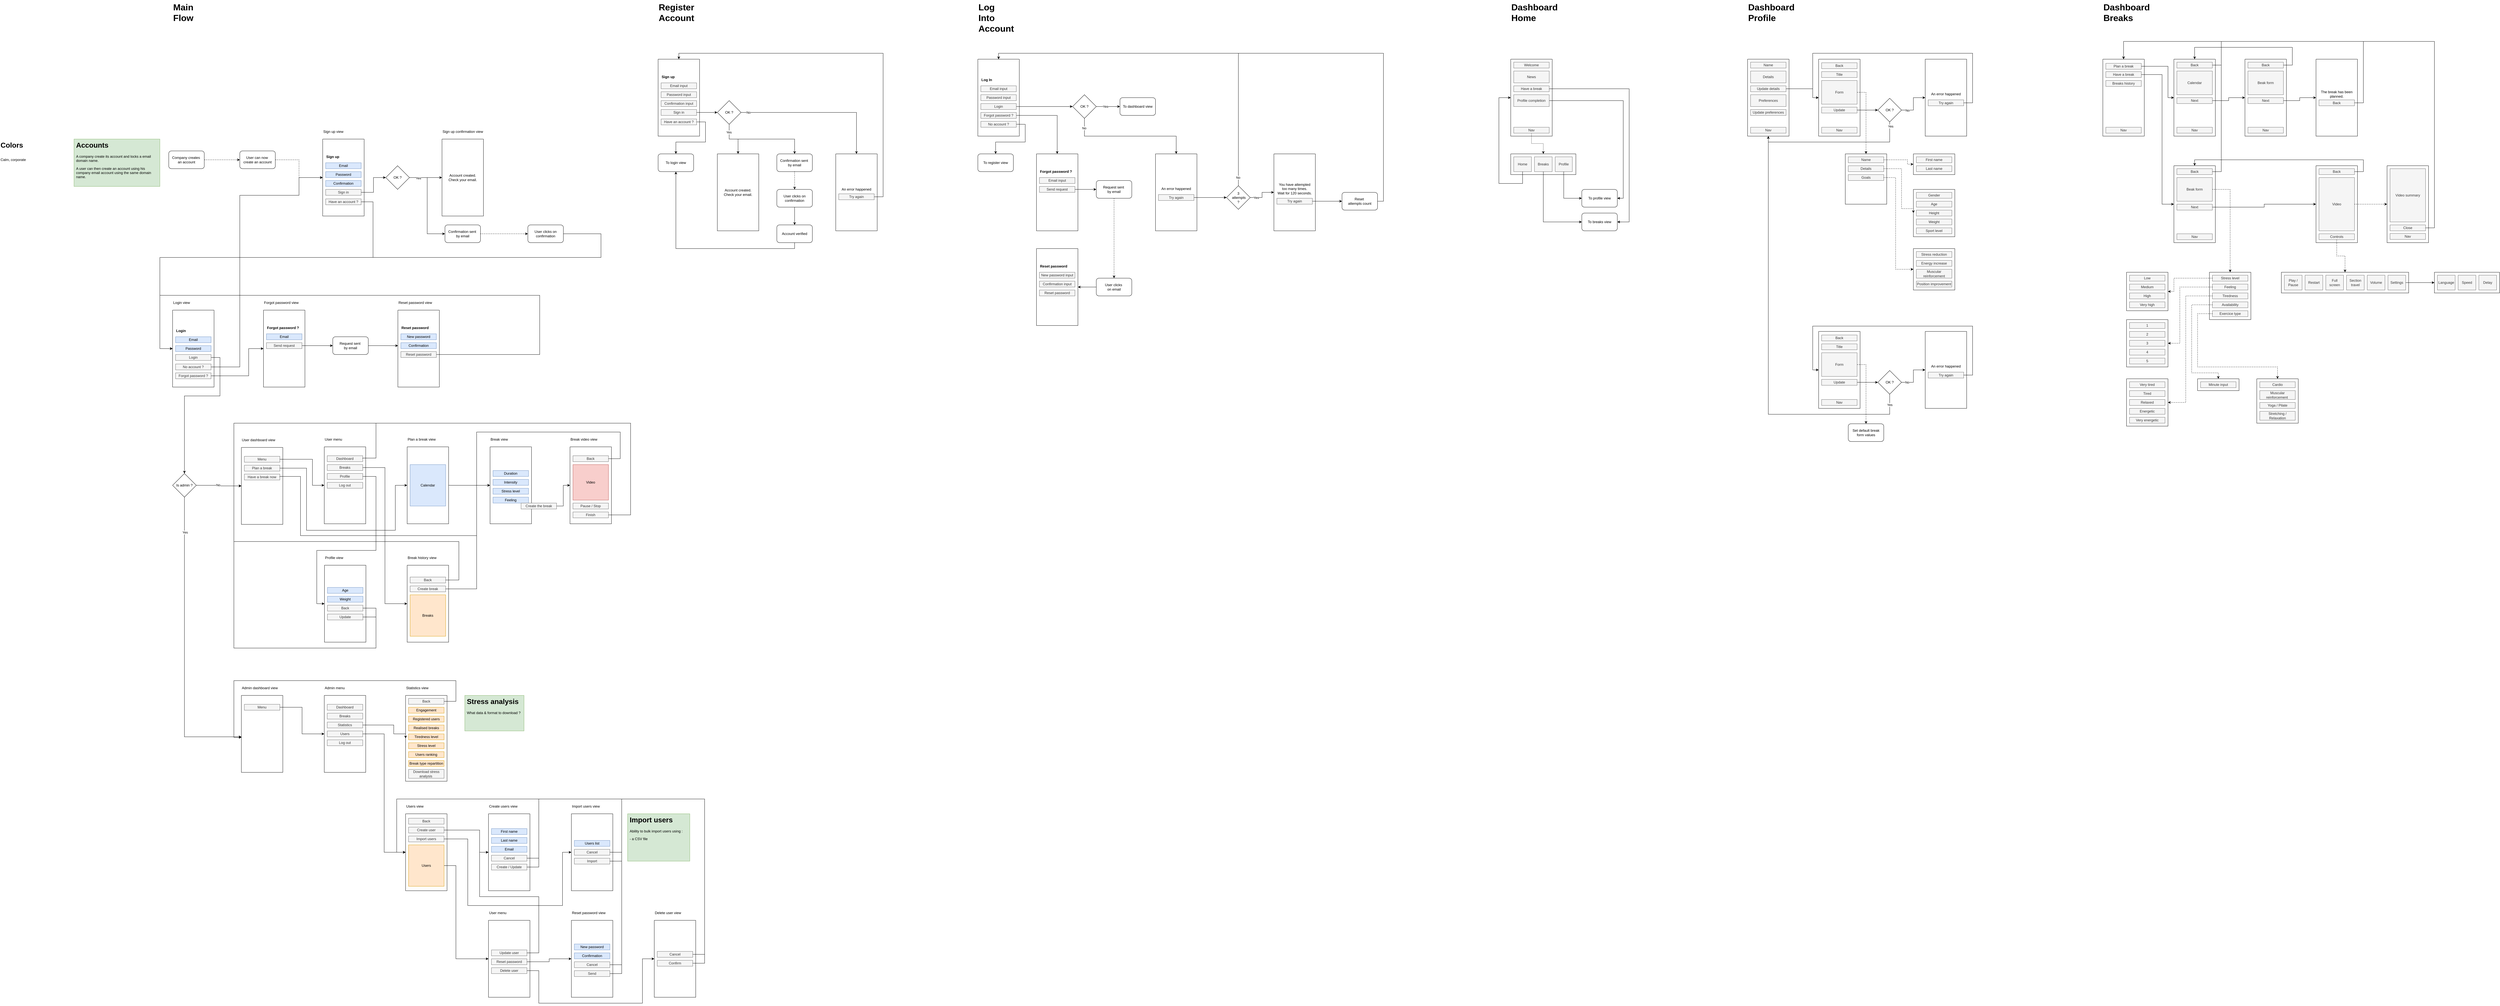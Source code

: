<mxfile version="24.7.17">
  <diagram name="Page-1" id="rZPdfZy3iIrynxqRV0RK">
    <mxGraphModel dx="4043" dy="511" grid="1" gridSize="10" guides="1" tooltips="1" connect="1" arrows="1" fold="1" page="1" pageScale="1" pageWidth="827" pageHeight="1169" math="0" shadow="0">
      <root>
        <mxCell id="0" />
        <mxCell id="1" parent="0" />
        <mxCell id="UYZVAkdVkmXy9jeqrblP-1" value="" style="swimlane;startSize=0;" vertex="1" parent="1">
          <mxGeometry x="-800" y="2448" width="140" height="260" as="geometry" />
        </mxCell>
        <mxCell id="UYZVAkdVkmXy9jeqrblP-2" value="Email" style="rounded=0;whiteSpace=wrap;html=1;fillColor=#dae8fc;strokeColor=#6c8ebf;" vertex="1" parent="UYZVAkdVkmXy9jeqrblP-1">
          <mxGeometry x="10" y="90" width="120" height="20" as="geometry" />
        </mxCell>
        <mxCell id="UYZVAkdVkmXy9jeqrblP-3" value="Password" style="rounded=0;whiteSpace=wrap;html=1;fillColor=#dae8fc;strokeColor=#6c8ebf;" vertex="1" parent="UYZVAkdVkmXy9jeqrblP-1">
          <mxGeometry x="10" y="120" width="120" height="20" as="geometry" />
        </mxCell>
        <mxCell id="UYZVAkdVkmXy9jeqrblP-4" value="Login" style="text;html=1;align=left;verticalAlign=middle;whiteSpace=wrap;rounded=0;fontStyle=1" vertex="1" parent="UYZVAkdVkmXy9jeqrblP-1">
          <mxGeometry x="10" y="60" width="120" height="20" as="geometry" />
        </mxCell>
        <mxCell id="UYZVAkdVkmXy9jeqrblP-5" value="Login" style="rounded=0;whiteSpace=wrap;html=1;fillColor=#f5f5f5;fontColor=#333333;strokeColor=#666666;" vertex="1" parent="UYZVAkdVkmXy9jeqrblP-1">
          <mxGeometry x="10" y="150" width="120" height="20" as="geometry" />
        </mxCell>
        <mxCell id="UYZVAkdVkmXy9jeqrblP-6" value="No account ?" style="rounded=0;whiteSpace=wrap;html=1;fillColor=#f5f5f5;fontColor=#333333;strokeColor=#666666;" vertex="1" parent="UYZVAkdVkmXy9jeqrblP-1">
          <mxGeometry x="10" y="182" width="120" height="20" as="geometry" />
        </mxCell>
        <mxCell id="UYZVAkdVkmXy9jeqrblP-7" value="Forgot password ?" style="rounded=0;whiteSpace=wrap;html=1;fillColor=#f5f5f5;fontColor=#333333;strokeColor=#666666;" vertex="1" parent="UYZVAkdVkmXy9jeqrblP-1">
          <mxGeometry x="10" y="212" width="120" height="20" as="geometry" />
        </mxCell>
        <mxCell id="UYZVAkdVkmXy9jeqrblP-9" value="Login view" style="text;html=1;align=left;verticalAlign=middle;whiteSpace=wrap;rounded=0;" vertex="1" parent="1">
          <mxGeometry x="-800" y="2408" width="140" height="30" as="geometry" />
        </mxCell>
        <mxCell id="UYZVAkdVkmXy9jeqrblP-10" value="" style="swimlane;startSize=0;" vertex="1" parent="1">
          <mxGeometry x="-567.67" y="2912" width="140" height="260" as="geometry" />
        </mxCell>
        <mxCell id="UYZVAkdVkmXy9jeqrblP-11" value="Menu" style="rounded=0;whiteSpace=wrap;html=1;fillColor=#f5f5f5;strokeColor=#666666;fontColor=#333333;" vertex="1" parent="UYZVAkdVkmXy9jeqrblP-10">
          <mxGeometry x="10" y="30" width="120" height="20" as="geometry" />
        </mxCell>
        <mxCell id="UYZVAkdVkmXy9jeqrblP-12" value="Have a break now" style="rounded=0;whiteSpace=wrap;html=1;fillColor=#f5f5f5;strokeColor=#666666;fontColor=#333333;" vertex="1" parent="UYZVAkdVkmXy9jeqrblP-10">
          <mxGeometry x="10" y="90" width="120" height="20" as="geometry" />
        </mxCell>
        <mxCell id="UYZVAkdVkmXy9jeqrblP-13" value="Plan a break" style="rounded=0;whiteSpace=wrap;html=1;fillColor=#f5f5f5;strokeColor=#666666;fontColor=#333333;" vertex="1" parent="UYZVAkdVkmXy9jeqrblP-10">
          <mxGeometry x="10" y="60" width="120" height="20" as="geometry" />
        </mxCell>
        <mxCell id="UYZVAkdVkmXy9jeqrblP-14" value="User dashboard view" style="text;html=1;align=left;verticalAlign=middle;whiteSpace=wrap;rounded=0;" vertex="1" parent="1">
          <mxGeometry x="-567.67" y="2872" width="140" height="30" as="geometry" />
        </mxCell>
        <mxCell id="UYZVAkdVkmXy9jeqrblP-15" value="" style="swimlane;startSize=0;" vertex="1" parent="1">
          <mxGeometry x="-287.67" y="2910" width="140" height="260" as="geometry" />
        </mxCell>
        <mxCell id="UYZVAkdVkmXy9jeqrblP-16" value="Dashboard" style="rounded=0;whiteSpace=wrap;html=1;fillColor=#f5f5f5;strokeColor=#666666;fontColor=#333333;" vertex="1" parent="UYZVAkdVkmXy9jeqrblP-15">
          <mxGeometry x="10" y="30" width="120" height="20" as="geometry" />
        </mxCell>
        <mxCell id="UYZVAkdVkmXy9jeqrblP-17" value="Breaks" style="rounded=0;whiteSpace=wrap;html=1;fillColor=#f5f5f5;strokeColor=#666666;fontColor=#333333;" vertex="1" parent="UYZVAkdVkmXy9jeqrblP-15">
          <mxGeometry x="10" y="60" width="120" height="20" as="geometry" />
        </mxCell>
        <mxCell id="UYZVAkdVkmXy9jeqrblP-18" value="Log out" style="rounded=0;whiteSpace=wrap;html=1;fillColor=#f5f5f5;strokeColor=#666666;fontColor=#333333;" vertex="1" parent="UYZVAkdVkmXy9jeqrblP-15">
          <mxGeometry x="10" y="120" width="120" height="20" as="geometry" />
        </mxCell>
        <mxCell id="UYZVAkdVkmXy9jeqrblP-19" value="Profile" style="rounded=0;whiteSpace=wrap;html=1;fillColor=#f5f5f5;strokeColor=#666666;fontColor=#333333;" vertex="1" parent="UYZVAkdVkmXy9jeqrblP-15">
          <mxGeometry x="10" y="90" width="120" height="20" as="geometry" />
        </mxCell>
        <mxCell id="UYZVAkdVkmXy9jeqrblP-20" value="User menu" style="text;html=1;align=left;verticalAlign=middle;whiteSpace=wrap;rounded=0;" vertex="1" parent="1">
          <mxGeometry x="-287.67" y="2870" width="140" height="30" as="geometry" />
        </mxCell>
        <mxCell id="UYZVAkdVkmXy9jeqrblP-21" value="" style="swimlane;startSize=0;" vertex="1" parent="1">
          <mxGeometry x="-493" y="2448" width="140" height="260" as="geometry" />
        </mxCell>
        <mxCell id="UYZVAkdVkmXy9jeqrblP-22" value="Email" style="rounded=0;whiteSpace=wrap;html=1;fillColor=#dae8fc;strokeColor=#6c8ebf;" vertex="1" parent="UYZVAkdVkmXy9jeqrblP-21">
          <mxGeometry x="10" y="80" width="120" height="20" as="geometry" />
        </mxCell>
        <mxCell id="UYZVAkdVkmXy9jeqrblP-23" value="Forgot password ?" style="text;html=1;align=left;verticalAlign=middle;whiteSpace=wrap;rounded=0;fontStyle=1" vertex="1" parent="UYZVAkdVkmXy9jeqrblP-21">
          <mxGeometry x="10" y="50" width="120" height="20" as="geometry" />
        </mxCell>
        <mxCell id="UYZVAkdVkmXy9jeqrblP-24" value="Send request" style="rounded=0;whiteSpace=wrap;html=1;fillColor=#f5f5f5;fontColor=#333333;strokeColor=#666666;" vertex="1" parent="UYZVAkdVkmXy9jeqrblP-21">
          <mxGeometry x="10" y="110" width="120" height="20" as="geometry" />
        </mxCell>
        <mxCell id="UYZVAkdVkmXy9jeqrblP-25" value="Forgot password view" style="text;html=1;align=left;verticalAlign=middle;whiteSpace=wrap;rounded=0;" vertex="1" parent="1">
          <mxGeometry x="-493" y="2408" width="140" height="30" as="geometry" />
        </mxCell>
        <mxCell id="UYZVAkdVkmXy9jeqrblP-26" value="" style="swimlane;startSize=0;" vertex="1" parent="1">
          <mxGeometry x="-39" y="2448" width="140" height="260" as="geometry" />
        </mxCell>
        <mxCell id="UYZVAkdVkmXy9jeqrblP-27" value="New password" style="rounded=0;whiteSpace=wrap;html=1;fillColor=#dae8fc;strokeColor=#6c8ebf;" vertex="1" parent="UYZVAkdVkmXy9jeqrblP-26">
          <mxGeometry x="10" y="80" width="120" height="20" as="geometry" />
        </mxCell>
        <mxCell id="UYZVAkdVkmXy9jeqrblP-28" value="Reset password" style="text;html=1;align=left;verticalAlign=middle;whiteSpace=wrap;rounded=0;fontStyle=1" vertex="1" parent="UYZVAkdVkmXy9jeqrblP-26">
          <mxGeometry x="10" y="50" width="120" height="20" as="geometry" />
        </mxCell>
        <mxCell id="UYZVAkdVkmXy9jeqrblP-29" value="Confirmation" style="rounded=0;whiteSpace=wrap;html=1;fillColor=#dae8fc;strokeColor=#6c8ebf;" vertex="1" parent="UYZVAkdVkmXy9jeqrblP-26">
          <mxGeometry x="10" y="110" width="120" height="20" as="geometry" />
        </mxCell>
        <mxCell id="UYZVAkdVkmXy9jeqrblP-30" value="Reset password" style="rounded=0;whiteSpace=wrap;html=1;fillColor=#f5f5f5;fontColor=#333333;strokeColor=#666666;" vertex="1" parent="UYZVAkdVkmXy9jeqrblP-26">
          <mxGeometry x="10" y="140" width="120" height="20" as="geometry" />
        </mxCell>
        <mxCell id="UYZVAkdVkmXy9jeqrblP-31" value="Reset password view" style="text;html=1;align=left;verticalAlign=middle;whiteSpace=wrap;rounded=0;" vertex="1" parent="1">
          <mxGeometry x="-39" y="2408" width="140" height="30" as="geometry" />
        </mxCell>
        <mxCell id="UYZVAkdVkmXy9jeqrblP-32" value="Request sent&amp;nbsp;&lt;div&gt;by email&lt;/div&gt;" style="rounded=1;whiteSpace=wrap;html=1;" vertex="1" parent="1">
          <mxGeometry x="-259" y="2538" width="120" height="60" as="geometry" />
        </mxCell>
        <mxCell id="UYZVAkdVkmXy9jeqrblP-33" style="edgeStyle=orthogonalEdgeStyle;rounded=0;orthogonalLoop=1;jettySize=auto;html=1;exitX=1;exitY=0.5;exitDx=0;exitDy=0;entryX=0;entryY=0.5;entryDx=0;entryDy=0;" edge="1" parent="1" source="UYZVAkdVkmXy9jeqrblP-24" target="UYZVAkdVkmXy9jeqrblP-32">
          <mxGeometry relative="1" as="geometry" />
        </mxCell>
        <mxCell id="UYZVAkdVkmXy9jeqrblP-34" style="edgeStyle=orthogonalEdgeStyle;rounded=0;orthogonalLoop=1;jettySize=auto;html=1;exitX=1;exitY=0.5;exitDx=0;exitDy=0;entryX=0.002;entryY=0.462;entryDx=0;entryDy=0;entryPerimeter=0;" edge="1" parent="1" source="UYZVAkdVkmXy9jeqrblP-32" target="UYZVAkdVkmXy9jeqrblP-26">
          <mxGeometry relative="1" as="geometry" />
        </mxCell>
        <mxCell id="UYZVAkdVkmXy9jeqrblP-35" value="" style="swimlane;startSize=0;" vertex="1" parent="1">
          <mxGeometry x="-287.67" y="3750" width="140" height="260" as="geometry" />
        </mxCell>
        <mxCell id="UYZVAkdVkmXy9jeqrblP-36" value="Dashboard" style="rounded=0;whiteSpace=wrap;html=1;fillColor=#f5f5f5;fontColor=#333333;strokeColor=#666666;" vertex="1" parent="UYZVAkdVkmXy9jeqrblP-35">
          <mxGeometry x="10" y="30" width="120" height="20" as="geometry" />
        </mxCell>
        <mxCell id="UYZVAkdVkmXy9jeqrblP-37" value="Breaks" style="rounded=0;whiteSpace=wrap;html=1;fillColor=#f5f5f5;fontColor=#333333;strokeColor=#666666;" vertex="1" parent="UYZVAkdVkmXy9jeqrblP-35">
          <mxGeometry x="10" y="60" width="120" height="20" as="geometry" />
        </mxCell>
        <mxCell id="UYZVAkdVkmXy9jeqrblP-38" value="Log out" style="rounded=0;whiteSpace=wrap;html=1;fillColor=#f5f5f5;fontColor=#333333;strokeColor=#666666;" vertex="1" parent="UYZVAkdVkmXy9jeqrblP-35">
          <mxGeometry x="10" y="150" width="120" height="20" as="geometry" />
        </mxCell>
        <mxCell id="UYZVAkdVkmXy9jeqrblP-39" value="Statistics" style="rounded=0;whiteSpace=wrap;html=1;fillColor=#f5f5f5;fontColor=#333333;strokeColor=#666666;" vertex="1" parent="UYZVAkdVkmXy9jeqrblP-35">
          <mxGeometry x="10" y="90" width="120" height="20" as="geometry" />
        </mxCell>
        <mxCell id="UYZVAkdVkmXy9jeqrblP-40" value="Users" style="rounded=0;whiteSpace=wrap;html=1;fillColor=#f5f5f5;fontColor=#333333;strokeColor=#666666;" vertex="1" parent="UYZVAkdVkmXy9jeqrblP-35">
          <mxGeometry x="10" y="120" width="120" height="20" as="geometry" />
        </mxCell>
        <mxCell id="UYZVAkdVkmXy9jeqrblP-41" value="Admin menu" style="text;html=1;align=left;verticalAlign=middle;whiteSpace=wrap;rounded=0;" vertex="1" parent="1">
          <mxGeometry x="-287.67" y="3710" width="140" height="30" as="geometry" />
        </mxCell>
        <mxCell id="UYZVAkdVkmXy9jeqrblP-42" value="" style="swimlane;startSize=0;" vertex="1" parent="1">
          <mxGeometry x="-567.67" y="3750" width="140" height="260" as="geometry" />
        </mxCell>
        <mxCell id="UYZVAkdVkmXy9jeqrblP-43" value="Menu" style="rounded=0;whiteSpace=wrap;html=1;fillColor=#f5f5f5;fontColor=#333333;strokeColor=#666666;" vertex="1" parent="UYZVAkdVkmXy9jeqrblP-42">
          <mxGeometry x="10" y="30" width="120" height="20" as="geometry" />
        </mxCell>
        <mxCell id="UYZVAkdVkmXy9jeqrblP-44" value="Admin dashboard view" style="text;html=1;align=left;verticalAlign=middle;whiteSpace=wrap;rounded=0;" vertex="1" parent="1">
          <mxGeometry x="-567.67" y="3710" width="140" height="30" as="geometry" />
        </mxCell>
        <mxCell id="UYZVAkdVkmXy9jeqrblP-45" style="edgeStyle=orthogonalEdgeStyle;rounded=0;orthogonalLoop=1;jettySize=auto;html=1;exitX=1;exitY=0.5;exitDx=0;exitDy=0;" edge="1" parent="1" source="UYZVAkdVkmXy9jeqrblP-47" target="UYZVAkdVkmXy9jeqrblP-10">
          <mxGeometry relative="1" as="geometry" />
        </mxCell>
        <mxCell id="UYZVAkdVkmXy9jeqrblP-46" value="No" style="edgeLabel;html=1;align=center;verticalAlign=middle;resizable=0;points=[];" vertex="1" connectable="0" parent="UYZVAkdVkmXy9jeqrblP-45">
          <mxGeometry x="-0.043" y="1" relative="1" as="geometry">
            <mxPoint as="offset" />
          </mxGeometry>
        </mxCell>
        <mxCell id="UYZVAkdVkmXy9jeqrblP-47" value="Is admin ?" style="rhombus;whiteSpace=wrap;html=1;" vertex="1" parent="1">
          <mxGeometry x="-800" y="3000" width="80" height="80" as="geometry" />
        </mxCell>
        <mxCell id="UYZVAkdVkmXy9jeqrblP-48" style="edgeStyle=orthogonalEdgeStyle;rounded=0;orthogonalLoop=1;jettySize=auto;html=1;exitX=1;exitY=0.5;exitDx=0;exitDy=0;entryX=0.5;entryY=0;entryDx=0;entryDy=0;" edge="1" parent="1" source="UYZVAkdVkmXy9jeqrblP-5" target="UYZVAkdVkmXy9jeqrblP-47">
          <mxGeometry relative="1" as="geometry">
            <Array as="points">
              <mxPoint x="-640" y="2608" />
              <mxPoint x="-640" y="2738" />
              <mxPoint x="-760" y="2738" />
            </Array>
          </mxGeometry>
        </mxCell>
        <mxCell id="UYZVAkdVkmXy9jeqrblP-49" style="edgeStyle=orthogonalEdgeStyle;rounded=0;orthogonalLoop=1;jettySize=auto;html=1;exitX=0.5;exitY=1;exitDx=0;exitDy=0;entryX=0;entryY=0.538;entryDx=0;entryDy=0;entryPerimeter=0;" edge="1" parent="1" source="UYZVAkdVkmXy9jeqrblP-47" target="UYZVAkdVkmXy9jeqrblP-42">
          <mxGeometry relative="1" as="geometry" />
        </mxCell>
        <mxCell id="UYZVAkdVkmXy9jeqrblP-50" value="Yes" style="edgeLabel;html=1;align=center;verticalAlign=middle;resizable=0;points=[];" vertex="1" connectable="0" parent="UYZVAkdVkmXy9jeqrblP-49">
          <mxGeometry x="-0.763" y="2" relative="1" as="geometry">
            <mxPoint as="offset" />
          </mxGeometry>
        </mxCell>
        <mxCell id="UYZVAkdVkmXy9jeqrblP-51" style="edgeStyle=orthogonalEdgeStyle;rounded=0;orthogonalLoop=1;jettySize=auto;html=1;exitX=1;exitY=0.5;exitDx=0;exitDy=0;entryX=0;entryY=0.5;entryDx=0;entryDy=0;" edge="1" parent="1" source="UYZVAkdVkmXy9jeqrblP-11" target="UYZVAkdVkmXy9jeqrblP-15">
          <mxGeometry relative="1" as="geometry">
            <Array as="points">
              <mxPoint x="-327.67" y="2952" />
              <mxPoint x="-327.67" y="3040" />
            </Array>
          </mxGeometry>
        </mxCell>
        <mxCell id="UYZVAkdVkmXy9jeqrblP-52" style="edgeStyle=orthogonalEdgeStyle;rounded=0;orthogonalLoop=1;jettySize=auto;html=1;exitX=1;exitY=0.5;exitDx=0;exitDy=0;entryX=0;entryY=0.5;entryDx=0;entryDy=0;" edge="1" parent="1" source="UYZVAkdVkmXy9jeqrblP-43" target="UYZVAkdVkmXy9jeqrblP-35">
          <mxGeometry relative="1" as="geometry" />
        </mxCell>
        <mxCell id="UYZVAkdVkmXy9jeqrblP-53" style="edgeStyle=orthogonalEdgeStyle;rounded=0;orthogonalLoop=1;jettySize=auto;html=1;exitX=1;exitY=0.5;exitDx=0;exitDy=0;entryX=0;entryY=0.5;entryDx=0;entryDy=0;" edge="1" parent="1" source="UYZVAkdVkmXy9jeqrblP-30" target="UYZVAkdVkmXy9jeqrblP-1">
          <mxGeometry relative="1" as="geometry">
            <Array as="points">
              <mxPoint x="440" y="2598" />
              <mxPoint x="440" y="2398" />
              <mxPoint x="-843" y="2398" />
              <mxPoint x="-843" y="2578" />
            </Array>
          </mxGeometry>
        </mxCell>
        <mxCell id="UYZVAkdVkmXy9jeqrblP-54" style="edgeStyle=orthogonalEdgeStyle;rounded=0;orthogonalLoop=1;jettySize=auto;html=1;exitX=1;exitY=0.5;exitDx=0;exitDy=0;entryX=0;entryY=0.5;entryDx=0;entryDy=0;" edge="1" parent="1" source="UYZVAkdVkmXy9jeqrblP-55" target="UYZVAkdVkmXy9jeqrblP-58">
          <mxGeometry relative="1" as="geometry" />
        </mxCell>
        <mxCell id="UYZVAkdVkmXy9jeqrblP-55" value="" style="swimlane;startSize=0;" vertex="1" parent="1">
          <mxGeometry x="-7.67" y="2910" width="140" height="260" as="geometry" />
        </mxCell>
        <mxCell id="UYZVAkdVkmXy9jeqrblP-56" value="Calendar" style="rounded=0;whiteSpace=wrap;html=1;fillColor=#dae8fc;strokeColor=#6c8ebf;" vertex="1" parent="UYZVAkdVkmXy9jeqrblP-55">
          <mxGeometry x="10" y="60" width="120" height="140" as="geometry" />
        </mxCell>
        <mxCell id="UYZVAkdVkmXy9jeqrblP-57" value="Plan a break view" style="text;html=1;align=left;verticalAlign=middle;whiteSpace=wrap;rounded=0;" vertex="1" parent="1">
          <mxGeometry x="-7.67" y="2870" width="140" height="30" as="geometry" />
        </mxCell>
        <mxCell id="UYZVAkdVkmXy9jeqrblP-58" value="" style="swimlane;startSize=0;" vertex="1" parent="1">
          <mxGeometry x="272.33" y="2910" width="140" height="260" as="geometry" />
        </mxCell>
        <mxCell id="UYZVAkdVkmXy9jeqrblP-59" value="Duration" style="rounded=0;whiteSpace=wrap;html=1;fillColor=#dae8fc;strokeColor=#6c8ebf;" vertex="1" parent="UYZVAkdVkmXy9jeqrblP-58">
          <mxGeometry x="10" y="80" width="120" height="20" as="geometry" />
        </mxCell>
        <mxCell id="UYZVAkdVkmXy9jeqrblP-60" value="Intensity" style="rounded=0;whiteSpace=wrap;html=1;fillColor=#dae8fc;strokeColor=#6c8ebf;" vertex="1" parent="UYZVAkdVkmXy9jeqrblP-58">
          <mxGeometry x="10" y="110" width="120" height="20" as="geometry" />
        </mxCell>
        <mxCell id="UYZVAkdVkmXy9jeqrblP-61" value="Stress level" style="rounded=0;whiteSpace=wrap;html=1;fillColor=#dae8fc;strokeColor=#6c8ebf;" vertex="1" parent="UYZVAkdVkmXy9jeqrblP-58">
          <mxGeometry x="10" y="140" width="120" height="20" as="geometry" />
        </mxCell>
        <mxCell id="UYZVAkdVkmXy9jeqrblP-62" value="Feeling" style="rounded=0;whiteSpace=wrap;html=1;fillColor=#dae8fc;strokeColor=#6c8ebf;" vertex="1" parent="UYZVAkdVkmXy9jeqrblP-58">
          <mxGeometry x="10" y="170" width="120" height="20" as="geometry" />
        </mxCell>
        <mxCell id="UYZVAkdVkmXy9jeqrblP-63" value="Break view" style="text;html=1;align=left;verticalAlign=middle;whiteSpace=wrap;rounded=0;" vertex="1" parent="1">
          <mxGeometry x="272.33" y="2870" width="140" height="30" as="geometry" />
        </mxCell>
        <mxCell id="UYZVAkdVkmXy9jeqrblP-64" style="edgeStyle=orthogonalEdgeStyle;rounded=0;orthogonalLoop=1;jettySize=auto;html=1;exitX=1;exitY=0.5;exitDx=0;exitDy=0;entryX=0;entryY=0.5;entryDx=0;entryDy=0;" edge="1" parent="1" source="UYZVAkdVkmXy9jeqrblP-13" target="UYZVAkdVkmXy9jeqrblP-55">
          <mxGeometry relative="1" as="geometry">
            <Array as="points">
              <mxPoint x="-347.67" y="2982" />
              <mxPoint x="-347.67" y="3192" />
              <mxPoint x="-47.67" y="3192" />
              <mxPoint x="-47.67" y="3040" />
            </Array>
          </mxGeometry>
        </mxCell>
        <mxCell id="UYZVAkdVkmXy9jeqrblP-65" style="edgeStyle=orthogonalEdgeStyle;rounded=0;orthogonalLoop=1;jettySize=auto;html=1;exitX=1;exitY=0.5;exitDx=0;exitDy=0;entryX=0;entryY=0.5;entryDx=0;entryDy=0;" edge="1" parent="1" source="UYZVAkdVkmXy9jeqrblP-12" target="UYZVAkdVkmXy9jeqrblP-58">
          <mxGeometry relative="1" as="geometry">
            <Array as="points">
              <mxPoint x="-368" y="3010" />
              <mxPoint x="-368" y="3210" />
              <mxPoint x="227" y="3210" />
              <mxPoint x="227" y="3040" />
            </Array>
          </mxGeometry>
        </mxCell>
        <mxCell id="UYZVAkdVkmXy9jeqrblP-66" value="" style="swimlane;startSize=0;" vertex="1" parent="1">
          <mxGeometry x="542.33" y="2910" width="140" height="260" as="geometry" />
        </mxCell>
        <mxCell id="UYZVAkdVkmXy9jeqrblP-67" value="Back" style="rounded=0;whiteSpace=wrap;html=1;fillColor=#f5f5f5;fontColor=#333333;strokeColor=#666666;" vertex="1" parent="UYZVAkdVkmXy9jeqrblP-66">
          <mxGeometry x="10" y="30" width="120" height="20" as="geometry" />
        </mxCell>
        <mxCell id="UYZVAkdVkmXy9jeqrblP-68" value="Finish" style="rounded=0;whiteSpace=wrap;html=1;fillColor=#f5f5f5;fontColor=#333333;strokeColor=#666666;" vertex="1" parent="UYZVAkdVkmXy9jeqrblP-66">
          <mxGeometry x="10" y="220" width="120" height="20" as="geometry" />
        </mxCell>
        <mxCell id="UYZVAkdVkmXy9jeqrblP-69" value="Video" style="rounded=0;whiteSpace=wrap;html=1;fillColor=#f8cecc;strokeColor=#b85450;" vertex="1" parent="UYZVAkdVkmXy9jeqrblP-66">
          <mxGeometry x="10" y="60" width="120" height="120" as="geometry" />
        </mxCell>
        <mxCell id="UYZVAkdVkmXy9jeqrblP-70" value="Pause / Stop" style="rounded=0;whiteSpace=wrap;html=1;fillColor=#f5f5f5;fontColor=#333333;strokeColor=#666666;" vertex="1" parent="UYZVAkdVkmXy9jeqrblP-66">
          <mxGeometry x="10" y="190" width="120" height="20" as="geometry" />
        </mxCell>
        <mxCell id="UYZVAkdVkmXy9jeqrblP-71" value="Break video view" style="text;html=1;align=left;verticalAlign=middle;whiteSpace=wrap;rounded=0;" vertex="1" parent="1">
          <mxGeometry x="542.33" y="2870" width="140" height="30" as="geometry" />
        </mxCell>
        <mxCell id="UYZVAkdVkmXy9jeqrblP-72" style="edgeStyle=orthogonalEdgeStyle;rounded=0;orthogonalLoop=1;jettySize=auto;html=1;exitX=1;exitY=0.5;exitDx=0;exitDy=0;entryX=0;entryY=0.5;entryDx=0;entryDy=0;" edge="1" parent="1" source="UYZVAkdVkmXy9jeqrblP-210" target="UYZVAkdVkmXy9jeqrblP-66">
          <mxGeometry relative="1" as="geometry" />
        </mxCell>
        <mxCell id="UYZVAkdVkmXy9jeqrblP-73" style="edgeStyle=orthogonalEdgeStyle;rounded=0;orthogonalLoop=1;jettySize=auto;html=1;exitX=1;exitY=0.5;exitDx=0;exitDy=0;entryX=0;entryY=0.5;entryDx=0;entryDy=0;" edge="1" parent="1" source="UYZVAkdVkmXy9jeqrblP-67" target="UYZVAkdVkmXy9jeqrblP-58">
          <mxGeometry relative="1" as="geometry">
            <Array as="points">
              <mxPoint x="712" y="2950" />
              <mxPoint x="712" y="2860" />
              <mxPoint x="227" y="2860" />
              <mxPoint x="227" y="3040" />
            </Array>
          </mxGeometry>
        </mxCell>
        <mxCell id="UYZVAkdVkmXy9jeqrblP-74" style="edgeStyle=orthogonalEdgeStyle;rounded=0;orthogonalLoop=1;jettySize=auto;html=1;exitX=1;exitY=0.5;exitDx=0;exitDy=0;entryX=0;entryY=0.5;entryDx=0;entryDy=0;" edge="1" parent="1" source="UYZVAkdVkmXy9jeqrblP-7" target="UYZVAkdVkmXy9jeqrblP-21">
          <mxGeometry relative="1" as="geometry">
            <Array as="points">
              <mxPoint x="-543" y="2670" />
              <mxPoint x="-543" y="2578" />
            </Array>
          </mxGeometry>
        </mxCell>
        <mxCell id="UYZVAkdVkmXy9jeqrblP-75" style="edgeStyle=orthogonalEdgeStyle;rounded=0;orthogonalLoop=1;jettySize=auto;html=1;exitX=1;exitY=0.5;exitDx=0;exitDy=0;entryX=0;entryY=0.5;entryDx=0;entryDy=0;" edge="1" parent="1" source="UYZVAkdVkmXy9jeqrblP-16" target="UYZVAkdVkmXy9jeqrblP-10">
          <mxGeometry relative="1" as="geometry">
            <Array as="points">
              <mxPoint x="-158" y="2948" />
              <mxPoint x="-113" y="2948" />
              <mxPoint x="-113" y="2830" />
              <mxPoint x="-593" y="2830" />
              <mxPoint x="-593" y="3042" />
            </Array>
          </mxGeometry>
        </mxCell>
        <mxCell id="UYZVAkdVkmXy9jeqrblP-76" value="" style="swimlane;startSize=0;" vertex="1" parent="1">
          <mxGeometry x="-7.67" y="3310" width="140" height="260" as="geometry" />
        </mxCell>
        <mxCell id="UYZVAkdVkmXy9jeqrblP-77" value="Create break" style="rounded=0;whiteSpace=wrap;html=1;fillColor=#f5f5f5;strokeColor=#666666;fontColor=#333333;" vertex="1" parent="UYZVAkdVkmXy9jeqrblP-76">
          <mxGeometry x="10" y="70" width="120" height="20" as="geometry" />
        </mxCell>
        <mxCell id="UYZVAkdVkmXy9jeqrblP-78" value="Back" style="rounded=0;whiteSpace=wrap;html=1;fillColor=#f5f5f5;strokeColor=#666666;fontColor=#333333;" vertex="1" parent="UYZVAkdVkmXy9jeqrblP-76">
          <mxGeometry x="10" y="40" width="120" height="20" as="geometry" />
        </mxCell>
        <mxCell id="UYZVAkdVkmXy9jeqrblP-79" value="Breaks" style="rounded=0;whiteSpace=wrap;html=1;fillColor=#ffe6cc;strokeColor=#d79b00;" vertex="1" parent="UYZVAkdVkmXy9jeqrblP-76">
          <mxGeometry x="10.0" y="100" width="120" height="140" as="geometry" />
        </mxCell>
        <mxCell id="UYZVAkdVkmXy9jeqrblP-80" value="Break history view" style="text;html=1;align=left;verticalAlign=middle;whiteSpace=wrap;rounded=0;" vertex="1" parent="1">
          <mxGeometry x="-7.67" y="3270" width="140" height="30" as="geometry" />
        </mxCell>
        <mxCell id="UYZVAkdVkmXy9jeqrblP-81" style="edgeStyle=orthogonalEdgeStyle;rounded=0;orthogonalLoop=1;jettySize=auto;html=1;exitX=1;exitY=0.5;exitDx=0;exitDy=0;entryX=0;entryY=0.5;entryDx=0;entryDy=0;" edge="1" parent="1" source="UYZVAkdVkmXy9jeqrblP-17" target="UYZVAkdVkmXy9jeqrblP-76">
          <mxGeometry relative="1" as="geometry" />
        </mxCell>
        <mxCell id="UYZVAkdVkmXy9jeqrblP-82" style="edgeStyle=orthogonalEdgeStyle;rounded=0;orthogonalLoop=1;jettySize=auto;html=1;exitX=1;exitY=0.5;exitDx=0;exitDy=0;entryX=0;entryY=0.5;entryDx=0;entryDy=0;" edge="1" parent="1" source="UYZVAkdVkmXy9jeqrblP-78" target="UYZVAkdVkmXy9jeqrblP-10">
          <mxGeometry relative="1" as="geometry">
            <Array as="points">
              <mxPoint x="167" y="3360" />
              <mxPoint x="167" y="3230" />
              <mxPoint x="-593" y="3230" />
              <mxPoint x="-593" y="3042" />
            </Array>
          </mxGeometry>
        </mxCell>
        <mxCell id="UYZVAkdVkmXy9jeqrblP-83" style="edgeStyle=orthogonalEdgeStyle;rounded=0;orthogonalLoop=1;jettySize=auto;html=1;exitX=1;exitY=0.5;exitDx=0;exitDy=0;entryX=0;entryY=0.5;entryDx=0;entryDy=0;" edge="1" parent="1" source="UYZVAkdVkmXy9jeqrblP-77" target="UYZVAkdVkmXy9jeqrblP-58">
          <mxGeometry relative="1" as="geometry">
            <Array as="points">
              <mxPoint x="227" y="3390" />
              <mxPoint x="227" y="3040" />
            </Array>
          </mxGeometry>
        </mxCell>
        <mxCell id="UYZVAkdVkmXy9jeqrblP-84" value="" style="swimlane;startSize=0;" vertex="1" parent="1">
          <mxGeometry x="-13" y="3750" width="140" height="290" as="geometry" />
        </mxCell>
        <mxCell id="UYZVAkdVkmXy9jeqrblP-85" value="Back" style="rounded=0;whiteSpace=wrap;html=1;fillColor=#f5f5f5;strokeColor=#666666;fontColor=#333333;" vertex="1" parent="UYZVAkdVkmXy9jeqrblP-84">
          <mxGeometry x="10" y="10" width="120" height="20" as="geometry" />
        </mxCell>
        <mxCell id="UYZVAkdVkmXy9jeqrblP-86" value="Engagement" style="rounded=0;whiteSpace=wrap;html=1;fillColor=#ffe6cc;strokeColor=#d79b00;" vertex="1" parent="UYZVAkdVkmXy9jeqrblP-84">
          <mxGeometry x="10" y="40" width="120" height="20" as="geometry" />
        </mxCell>
        <mxCell id="UYZVAkdVkmXy9jeqrblP-87" value="Registered users" style="rounded=0;whiteSpace=wrap;html=1;fillColor=#ffe6cc;strokeColor=#d79b00;" vertex="1" parent="UYZVAkdVkmXy9jeqrblP-84">
          <mxGeometry x="10" y="70" width="120" height="20" as="geometry" />
        </mxCell>
        <mxCell id="UYZVAkdVkmXy9jeqrblP-88" value="Realised breaks" style="rounded=0;whiteSpace=wrap;html=1;fillColor=#ffe6cc;strokeColor=#d79b00;" vertex="1" parent="UYZVAkdVkmXy9jeqrblP-84">
          <mxGeometry x="10" y="100" width="120" height="20" as="geometry" />
        </mxCell>
        <mxCell id="UYZVAkdVkmXy9jeqrblP-89" value="Tiredness level" style="rounded=0;whiteSpace=wrap;html=1;fillColor=#ffe6cc;strokeColor=#d79b00;" vertex="1" parent="UYZVAkdVkmXy9jeqrblP-84">
          <mxGeometry x="10" y="130" width="120" height="20" as="geometry" />
        </mxCell>
        <mxCell id="UYZVAkdVkmXy9jeqrblP-90" value="Stress level" style="rounded=0;whiteSpace=wrap;html=1;fillColor=#ffe6cc;strokeColor=#d79b00;" vertex="1" parent="UYZVAkdVkmXy9jeqrblP-84">
          <mxGeometry x="10" y="160" width="120" height="20" as="geometry" />
        </mxCell>
        <mxCell id="UYZVAkdVkmXy9jeqrblP-91" value="Users ranking" style="rounded=0;whiteSpace=wrap;html=1;fillColor=#ffe6cc;strokeColor=#d79b00;" vertex="1" parent="UYZVAkdVkmXy9jeqrblP-84">
          <mxGeometry x="10" y="190" width="120" height="20" as="geometry" />
        </mxCell>
        <mxCell id="UYZVAkdVkmXy9jeqrblP-92" value="Break type repartition" style="rounded=0;whiteSpace=wrap;html=1;fillColor=#ffe6cc;strokeColor=#d79b00;" vertex="1" parent="UYZVAkdVkmXy9jeqrblP-84">
          <mxGeometry x="10" y="220" width="120" height="20" as="geometry" />
        </mxCell>
        <mxCell id="UYZVAkdVkmXy9jeqrblP-93" value="Download stress analysis&amp;nbsp;" style="rounded=0;whiteSpace=wrap;html=1;fillColor=#f5f5f5;strokeColor=#666666;fontColor=#333333;" vertex="1" parent="UYZVAkdVkmXy9jeqrblP-84">
          <mxGeometry x="10" y="250" width="120" height="30" as="geometry" />
        </mxCell>
        <mxCell id="UYZVAkdVkmXy9jeqrblP-94" value="Statistics view" style="text;html=1;align=left;verticalAlign=middle;whiteSpace=wrap;rounded=0;" vertex="1" parent="1">
          <mxGeometry x="-13" y="3710" width="140" height="30" as="geometry" />
        </mxCell>
        <mxCell id="UYZVAkdVkmXy9jeqrblP-95" value="" style="swimlane;startSize=0;" vertex="1" parent="1">
          <mxGeometry x="-13" y="4150" width="140" height="260" as="geometry" />
        </mxCell>
        <mxCell id="UYZVAkdVkmXy9jeqrblP-96" value="Create user" style="rounded=0;whiteSpace=wrap;html=1;fillColor=#f5f5f5;strokeColor=#666666;fontColor=#333333;" vertex="1" parent="UYZVAkdVkmXy9jeqrblP-95">
          <mxGeometry x="10" y="45" width="120" height="20" as="geometry" />
        </mxCell>
        <mxCell id="UYZVAkdVkmXy9jeqrblP-97" value="Back" style="rounded=0;whiteSpace=wrap;html=1;fillColor=#f5f5f5;strokeColor=#666666;fontColor=#333333;" vertex="1" parent="UYZVAkdVkmXy9jeqrblP-95">
          <mxGeometry x="10" y="15" width="120" height="20" as="geometry" />
        </mxCell>
        <mxCell id="UYZVAkdVkmXy9jeqrblP-98" value="Users" style="rounded=0;whiteSpace=wrap;html=1;fillColor=#ffe6cc;strokeColor=#d79b00;" vertex="1" parent="UYZVAkdVkmXy9jeqrblP-95">
          <mxGeometry x="10.0" y="105" width="120" height="140" as="geometry" />
        </mxCell>
        <mxCell id="UYZVAkdVkmXy9jeqrblP-99" value="Import users" style="rounded=0;whiteSpace=wrap;html=1;fillColor=#f5f5f5;strokeColor=#666666;fontColor=#333333;" vertex="1" parent="UYZVAkdVkmXy9jeqrblP-95">
          <mxGeometry x="10" y="75" width="120" height="20" as="geometry" />
        </mxCell>
        <mxCell id="UYZVAkdVkmXy9jeqrblP-100" value="Users view" style="text;html=1;align=left;verticalAlign=middle;whiteSpace=wrap;rounded=0;" vertex="1" parent="1">
          <mxGeometry x="-13" y="4110" width="140" height="30" as="geometry" />
        </mxCell>
        <mxCell id="UYZVAkdVkmXy9jeqrblP-101" style="edgeStyle=orthogonalEdgeStyle;rounded=0;orthogonalLoop=1;jettySize=auto;html=1;exitX=1;exitY=0.5;exitDx=0;exitDy=0;entryX=0;entryY=0.5;entryDx=0;entryDy=0;" edge="1" parent="1" source="UYZVAkdVkmXy9jeqrblP-39" target="UYZVAkdVkmXy9jeqrblP-84">
          <mxGeometry relative="1" as="geometry">
            <Array as="points">
              <mxPoint x="-53" y="3850" />
              <mxPoint x="-53" y="3880" />
            </Array>
          </mxGeometry>
        </mxCell>
        <mxCell id="UYZVAkdVkmXy9jeqrblP-102" style="edgeStyle=orthogonalEdgeStyle;rounded=0;orthogonalLoop=1;jettySize=auto;html=1;exitX=1;exitY=0.5;exitDx=0;exitDy=0;entryX=0;entryY=0.5;entryDx=0;entryDy=0;" edge="1" parent="1" source="UYZVAkdVkmXy9jeqrblP-40" target="UYZVAkdVkmXy9jeqrblP-95">
          <mxGeometry relative="1" as="geometry" />
        </mxCell>
        <mxCell id="UYZVAkdVkmXy9jeqrblP-103" value="" style="swimlane;startSize=0;" vertex="1" parent="1">
          <mxGeometry x="267" y="4150" width="140" height="260" as="geometry" />
        </mxCell>
        <mxCell id="UYZVAkdVkmXy9jeqrblP-104" value="Create / Update" style="rounded=0;whiteSpace=wrap;html=1;fillColor=#f5f5f5;strokeColor=#666666;fontColor=#333333;" vertex="1" parent="UYZVAkdVkmXy9jeqrblP-103">
          <mxGeometry x="10" y="170" width="120" height="20" as="geometry" />
        </mxCell>
        <mxCell id="UYZVAkdVkmXy9jeqrblP-105" value="Cancel" style="rounded=0;whiteSpace=wrap;html=1;fillColor=#f5f5f5;strokeColor=#666666;fontColor=#333333;" vertex="1" parent="UYZVAkdVkmXy9jeqrblP-103">
          <mxGeometry x="10" y="140" width="120" height="20" as="geometry" />
        </mxCell>
        <mxCell id="UYZVAkdVkmXy9jeqrblP-106" value="Email" style="rounded=0;whiteSpace=wrap;html=1;fillColor=#dae8fc;strokeColor=#6c8ebf;" vertex="1" parent="UYZVAkdVkmXy9jeqrblP-103">
          <mxGeometry x="10" y="110" width="120" height="20" as="geometry" />
        </mxCell>
        <mxCell id="UYZVAkdVkmXy9jeqrblP-107" value="Last name" style="rounded=0;whiteSpace=wrap;html=1;fillColor=#dae8fc;strokeColor=#6c8ebf;" vertex="1" parent="UYZVAkdVkmXy9jeqrblP-103">
          <mxGeometry x="10" y="80" width="120" height="20" as="geometry" />
        </mxCell>
        <mxCell id="UYZVAkdVkmXy9jeqrblP-108" value="First name" style="rounded=0;whiteSpace=wrap;html=1;fillColor=#dae8fc;strokeColor=#6c8ebf;" vertex="1" parent="UYZVAkdVkmXy9jeqrblP-103">
          <mxGeometry x="10" y="50" width="120" height="20" as="geometry" />
        </mxCell>
        <mxCell id="UYZVAkdVkmXy9jeqrblP-109" value="Create users view" style="text;html=1;align=left;verticalAlign=middle;whiteSpace=wrap;rounded=0;" vertex="1" parent="1">
          <mxGeometry x="267" y="4110" width="140" height="30" as="geometry" />
        </mxCell>
        <mxCell id="UYZVAkdVkmXy9jeqrblP-110" style="edgeStyle=orthogonalEdgeStyle;rounded=0;orthogonalLoop=1;jettySize=auto;html=1;exitX=1;exitY=0.5;exitDx=0;exitDy=0;entryX=0;entryY=0.5;entryDx=0;entryDy=0;" edge="1" parent="1" source="UYZVAkdVkmXy9jeqrblP-96" target="UYZVAkdVkmXy9jeqrblP-103">
          <mxGeometry relative="1" as="geometry">
            <Array as="points">
              <mxPoint x="237" y="4205" />
              <mxPoint x="237" y="4280" />
            </Array>
          </mxGeometry>
        </mxCell>
        <mxCell id="UYZVAkdVkmXy9jeqrblP-111" value="" style="swimlane;startSize=0;" vertex="1" parent="1">
          <mxGeometry x="267" y="4510" width="140" height="260" as="geometry" />
        </mxCell>
        <mxCell id="UYZVAkdVkmXy9jeqrblP-112" value="Update user" style="rounded=0;whiteSpace=wrap;html=1;fillColor=#f5f5f5;strokeColor=#666666;fontColor=#333333;" vertex="1" parent="UYZVAkdVkmXy9jeqrblP-111">
          <mxGeometry x="10" y="100" width="120" height="20" as="geometry" />
        </mxCell>
        <mxCell id="UYZVAkdVkmXy9jeqrblP-113" value="Reset password" style="rounded=0;whiteSpace=wrap;html=1;fillColor=#f5f5f5;strokeColor=#666666;fontColor=#333333;" vertex="1" parent="UYZVAkdVkmXy9jeqrblP-111">
          <mxGeometry x="10" y="130" width="120" height="20" as="geometry" />
        </mxCell>
        <mxCell id="UYZVAkdVkmXy9jeqrblP-114" value="Delete user" style="rounded=0;whiteSpace=wrap;html=1;fillColor=#f5f5f5;strokeColor=#666666;fontColor=#333333;" vertex="1" parent="UYZVAkdVkmXy9jeqrblP-111">
          <mxGeometry x="10" y="160" width="120" height="20" as="geometry" />
        </mxCell>
        <mxCell id="UYZVAkdVkmXy9jeqrblP-115" value="User menu" style="text;html=1;align=left;verticalAlign=middle;whiteSpace=wrap;rounded=0;" vertex="1" parent="1">
          <mxGeometry x="267" y="4470" width="140" height="30" as="geometry" />
        </mxCell>
        <mxCell id="UYZVAkdVkmXy9jeqrblP-116" value="" style="swimlane;startSize=0;" vertex="1" parent="1">
          <mxGeometry x="547" y="4510" width="140" height="260" as="geometry" />
        </mxCell>
        <mxCell id="UYZVAkdVkmXy9jeqrblP-117" value="Send" style="rounded=0;whiteSpace=wrap;html=1;fillColor=#f5f5f5;strokeColor=#666666;fontColor=#333333;" vertex="1" parent="UYZVAkdVkmXy9jeqrblP-116">
          <mxGeometry x="10" y="170" width="120" height="20" as="geometry" />
        </mxCell>
        <mxCell id="UYZVAkdVkmXy9jeqrblP-118" value="Cancel" style="rounded=0;whiteSpace=wrap;html=1;fillColor=#f5f5f5;strokeColor=#666666;fontColor=#333333;" vertex="1" parent="UYZVAkdVkmXy9jeqrblP-116">
          <mxGeometry x="10" y="140" width="120" height="20" as="geometry" />
        </mxCell>
        <mxCell id="UYZVAkdVkmXy9jeqrblP-119" value="Confirmation" style="rounded=0;whiteSpace=wrap;html=1;fillColor=#dae8fc;strokeColor=#6c8ebf;" vertex="1" parent="UYZVAkdVkmXy9jeqrblP-116">
          <mxGeometry x="10" y="110" width="120" height="20" as="geometry" />
        </mxCell>
        <mxCell id="UYZVAkdVkmXy9jeqrblP-120" value="New password" style="rounded=0;whiteSpace=wrap;html=1;fillColor=#dae8fc;strokeColor=#6c8ebf;" vertex="1" parent="UYZVAkdVkmXy9jeqrblP-116">
          <mxGeometry x="10" y="80" width="120" height="20" as="geometry" />
        </mxCell>
        <mxCell id="UYZVAkdVkmXy9jeqrblP-121" value="Reset password view" style="text;html=1;align=left;verticalAlign=middle;whiteSpace=wrap;rounded=0;" vertex="1" parent="1">
          <mxGeometry x="547" y="4470" width="140" height="30" as="geometry" />
        </mxCell>
        <mxCell id="UYZVAkdVkmXy9jeqrblP-122" style="edgeStyle=orthogonalEdgeStyle;rounded=0;orthogonalLoop=1;jettySize=auto;html=1;exitX=1;exitY=0.5;exitDx=0;exitDy=0;entryX=0;entryY=0.5;entryDx=0;entryDy=0;" edge="1" parent="1" source="UYZVAkdVkmXy9jeqrblP-98" target="UYZVAkdVkmXy9jeqrblP-111">
          <mxGeometry relative="1" as="geometry">
            <Array as="points">
              <mxPoint x="157" y="4325" />
              <mxPoint x="157" y="4640" />
            </Array>
          </mxGeometry>
        </mxCell>
        <mxCell id="UYZVAkdVkmXy9jeqrblP-123" style="edgeStyle=orthogonalEdgeStyle;rounded=0;orthogonalLoop=1;jettySize=auto;html=1;exitX=1;exitY=0.5;exitDx=0;exitDy=0;entryX=0;entryY=0.5;entryDx=0;entryDy=0;" edge="1" parent="1" source="UYZVAkdVkmXy9jeqrblP-113" target="UYZVAkdVkmXy9jeqrblP-116">
          <mxGeometry relative="1" as="geometry" />
        </mxCell>
        <mxCell id="UYZVAkdVkmXy9jeqrblP-124" style="edgeStyle=orthogonalEdgeStyle;rounded=0;orthogonalLoop=1;jettySize=auto;html=1;exitX=1;exitY=0.5;exitDx=0;exitDy=0;entryX=0;entryY=0.5;entryDx=0;entryDy=0;" edge="1" parent="1" source="UYZVAkdVkmXy9jeqrblP-112" target="UYZVAkdVkmXy9jeqrblP-103">
          <mxGeometry relative="1" as="geometry">
            <Array as="points">
              <mxPoint x="437" y="4620" />
              <mxPoint x="437" y="4430" />
              <mxPoint x="237" y="4430" />
              <mxPoint x="237" y="4280" />
            </Array>
          </mxGeometry>
        </mxCell>
        <mxCell id="UYZVAkdVkmXy9jeqrblP-125" style="edgeStyle=orthogonalEdgeStyle;rounded=0;orthogonalLoop=1;jettySize=auto;html=1;exitX=1;exitY=0.5;exitDx=0;exitDy=0;entryX=0;entryY=0.5;entryDx=0;entryDy=0;" edge="1" parent="1" source="UYZVAkdVkmXy9jeqrblP-104" target="UYZVAkdVkmXy9jeqrblP-95">
          <mxGeometry relative="1" as="geometry">
            <Array as="points">
              <mxPoint x="437" y="4330" />
              <mxPoint x="437" y="4100" />
              <mxPoint x="-43" y="4100" />
              <mxPoint x="-43" y="4280" />
            </Array>
          </mxGeometry>
        </mxCell>
        <mxCell id="UYZVAkdVkmXy9jeqrblP-126" style="edgeStyle=orthogonalEdgeStyle;rounded=0;orthogonalLoop=1;jettySize=auto;html=1;exitX=1;exitY=0.5;exitDx=0;exitDy=0;entryX=0;entryY=0.5;entryDx=0;entryDy=0;" edge="1" parent="1" source="UYZVAkdVkmXy9jeqrblP-117" target="UYZVAkdVkmXy9jeqrblP-95">
          <mxGeometry relative="1" as="geometry">
            <Array as="points">
              <mxPoint x="717" y="4690" />
              <mxPoint x="717" y="4100" />
              <mxPoint x="-43" y="4100" />
              <mxPoint x="-43" y="4280" />
            </Array>
          </mxGeometry>
        </mxCell>
        <mxCell id="UYZVAkdVkmXy9jeqrblP-127" value="" style="swimlane;startSize=0;" vertex="1" parent="1">
          <mxGeometry x="827" y="4510" width="140" height="260" as="geometry" />
        </mxCell>
        <mxCell id="UYZVAkdVkmXy9jeqrblP-128" value="Confirm" style="rounded=0;whiteSpace=wrap;html=1;fillColor=#f5f5f5;strokeColor=#666666;fontColor=#333333;" vertex="1" parent="UYZVAkdVkmXy9jeqrblP-127">
          <mxGeometry x="10" y="135" width="120" height="20" as="geometry" />
        </mxCell>
        <mxCell id="UYZVAkdVkmXy9jeqrblP-129" value="Cancel" style="rounded=0;whiteSpace=wrap;html=1;fillColor=#f5f5f5;strokeColor=#666666;fontColor=#333333;" vertex="1" parent="UYZVAkdVkmXy9jeqrblP-127">
          <mxGeometry x="10" y="105" width="120" height="20" as="geometry" />
        </mxCell>
        <mxCell id="UYZVAkdVkmXy9jeqrblP-130" value="Delete user view" style="text;html=1;align=left;verticalAlign=middle;whiteSpace=wrap;rounded=0;" vertex="1" parent="1">
          <mxGeometry x="827" y="4470" width="140" height="30" as="geometry" />
        </mxCell>
        <mxCell id="UYZVAkdVkmXy9jeqrblP-131" style="edgeStyle=orthogonalEdgeStyle;rounded=0;orthogonalLoop=1;jettySize=auto;html=1;exitX=1;exitY=0.5;exitDx=0;exitDy=0;entryX=0;entryY=0.5;entryDx=0;entryDy=0;" edge="1" parent="1" source="UYZVAkdVkmXy9jeqrblP-114" target="UYZVAkdVkmXy9jeqrblP-127">
          <mxGeometry relative="1" as="geometry">
            <Array as="points">
              <mxPoint x="437" y="4680" />
              <mxPoint x="437" y="4790" />
              <mxPoint x="787" y="4790" />
              <mxPoint x="787" y="4640" />
            </Array>
          </mxGeometry>
        </mxCell>
        <mxCell id="UYZVAkdVkmXy9jeqrblP-132" style="edgeStyle=orthogonalEdgeStyle;rounded=0;orthogonalLoop=1;jettySize=auto;html=1;exitX=1;exitY=0.5;exitDx=0;exitDy=0;entryX=0;entryY=0.5;entryDx=0;entryDy=0;" edge="1" parent="1" source="UYZVAkdVkmXy9jeqrblP-128" target="UYZVAkdVkmXy9jeqrblP-95">
          <mxGeometry relative="1" as="geometry">
            <Array as="points">
              <mxPoint x="997" y="4655" />
              <mxPoint x="997" y="4100" />
              <mxPoint x="-43" y="4100" />
              <mxPoint x="-43" y="4280" />
            </Array>
          </mxGeometry>
        </mxCell>
        <mxCell id="UYZVAkdVkmXy9jeqrblP-133" style="edgeStyle=orthogonalEdgeStyle;rounded=0;orthogonalLoop=1;jettySize=auto;html=1;exitX=1;exitY=0.5;exitDx=0;exitDy=0;entryX=0;entryY=0.5;entryDx=0;entryDy=0;" edge="1" parent="1" source="UYZVAkdVkmXy9jeqrblP-129" target="UYZVAkdVkmXy9jeqrblP-95">
          <mxGeometry relative="1" as="geometry">
            <Array as="points">
              <mxPoint x="997" y="4625" />
              <mxPoint x="997" y="4100" />
              <mxPoint x="-43" y="4100" />
              <mxPoint x="-43" y="4280" />
            </Array>
          </mxGeometry>
        </mxCell>
        <mxCell id="UYZVAkdVkmXy9jeqrblP-134" style="edgeStyle=orthogonalEdgeStyle;rounded=0;orthogonalLoop=1;jettySize=auto;html=1;exitX=1;exitY=0.5;exitDx=0;exitDy=0;entryX=0;entryY=0.5;entryDx=0;entryDy=0;" edge="1" parent="1" source="UYZVAkdVkmXy9jeqrblP-118" target="UYZVAkdVkmXy9jeqrblP-95">
          <mxGeometry relative="1" as="geometry">
            <Array as="points">
              <mxPoint x="717" y="4660" />
              <mxPoint x="717" y="4100" />
              <mxPoint x="-43" y="4100" />
              <mxPoint x="-43" y="4280" />
            </Array>
          </mxGeometry>
        </mxCell>
        <mxCell id="UYZVAkdVkmXy9jeqrblP-135" style="edgeStyle=orthogonalEdgeStyle;rounded=0;orthogonalLoop=1;jettySize=auto;html=1;exitX=1;exitY=0.5;exitDx=0;exitDy=0;entryX=0;entryY=0.5;entryDx=0;entryDy=0;" edge="1" parent="1" source="UYZVAkdVkmXy9jeqrblP-105" target="UYZVAkdVkmXy9jeqrblP-95">
          <mxGeometry relative="1" as="geometry">
            <Array as="points">
              <mxPoint x="437" y="4300" />
              <mxPoint x="437" y="4100" />
              <mxPoint x="-43" y="4100" />
              <mxPoint x="-43" y="4280" />
            </Array>
          </mxGeometry>
        </mxCell>
        <mxCell id="UYZVAkdVkmXy9jeqrblP-136" value="" style="swimlane;startSize=0;" vertex="1" parent="1">
          <mxGeometry x="547" y="4150" width="140" height="260" as="geometry" />
        </mxCell>
        <mxCell id="UYZVAkdVkmXy9jeqrblP-137" value="Import" style="rounded=0;whiteSpace=wrap;html=1;fillColor=#f5f5f5;strokeColor=#666666;fontColor=#333333;" vertex="1" parent="UYZVAkdVkmXy9jeqrblP-136">
          <mxGeometry x="10" y="150" width="120" height="20" as="geometry" />
        </mxCell>
        <mxCell id="UYZVAkdVkmXy9jeqrblP-138" value="Cancel" style="rounded=0;whiteSpace=wrap;html=1;fillColor=#f5f5f5;strokeColor=#666666;fontColor=#333333;" vertex="1" parent="UYZVAkdVkmXy9jeqrblP-136">
          <mxGeometry x="10" y="120" width="120" height="20" as="geometry" />
        </mxCell>
        <mxCell id="UYZVAkdVkmXy9jeqrblP-139" value="Users list" style="rounded=0;whiteSpace=wrap;html=1;fillColor=#dae8fc;strokeColor=#6c8ebf;" vertex="1" parent="UYZVAkdVkmXy9jeqrblP-136">
          <mxGeometry x="10" y="90" width="120" height="20" as="geometry" />
        </mxCell>
        <mxCell id="UYZVAkdVkmXy9jeqrblP-140" value="Import users view" style="text;html=1;align=left;verticalAlign=middle;whiteSpace=wrap;rounded=0;" vertex="1" parent="1">
          <mxGeometry x="547" y="4110" width="140" height="30" as="geometry" />
        </mxCell>
        <mxCell id="UYZVAkdVkmXy9jeqrblP-141" style="edgeStyle=orthogonalEdgeStyle;rounded=0;orthogonalLoop=1;jettySize=auto;html=1;exitX=1;exitY=0.5;exitDx=0;exitDy=0;entryX=0;entryY=0.5;entryDx=0;entryDy=0;" edge="1" parent="1" source="UYZVAkdVkmXy9jeqrblP-99" target="UYZVAkdVkmXy9jeqrblP-136">
          <mxGeometry relative="1" as="geometry">
            <Array as="points">
              <mxPoint x="197" y="4235" />
              <mxPoint x="197" y="4460" />
              <mxPoint x="517" y="4460" />
              <mxPoint x="517" y="4280" />
            </Array>
          </mxGeometry>
        </mxCell>
        <mxCell id="UYZVAkdVkmXy9jeqrblP-142" value="&lt;h1 style=&quot;margin-top: 0px;&quot;&gt;Import users&lt;/h1&gt;&lt;p&gt;Ability to bulk import users using :&lt;/p&gt;&lt;p&gt;- a CSV file&lt;/p&gt;" style="text;html=1;whiteSpace=wrap;overflow=hidden;rounded=0;fillColor=#d5e8d4;strokeColor=#82b366;spacingRight=5;spacingLeft=5;" vertex="1" parent="1">
          <mxGeometry x="737" y="4150" width="210" height="160" as="geometry" />
        </mxCell>
        <mxCell id="UYZVAkdVkmXy9jeqrblP-143" style="edgeStyle=orthogonalEdgeStyle;rounded=0;orthogonalLoop=1;jettySize=auto;html=1;exitX=1;exitY=0.5;exitDx=0;exitDy=0;entryX=0;entryY=0.5;entryDx=0;entryDy=0;" edge="1" parent="1" source="UYZVAkdVkmXy9jeqrblP-137" target="UYZVAkdVkmXy9jeqrblP-95">
          <mxGeometry relative="1" as="geometry">
            <Array as="points">
              <mxPoint x="717" y="4310" />
              <mxPoint x="717" y="4100" />
              <mxPoint x="-43" y="4100" />
              <mxPoint x="-43" y="4280" />
            </Array>
          </mxGeometry>
        </mxCell>
        <mxCell id="UYZVAkdVkmXy9jeqrblP-144" style="edgeStyle=orthogonalEdgeStyle;rounded=0;orthogonalLoop=1;jettySize=auto;html=1;exitX=1;exitY=0.5;exitDx=0;exitDy=0;entryX=0;entryY=0.5;entryDx=0;entryDy=0;" edge="1" parent="1" source="UYZVAkdVkmXy9jeqrblP-138" target="UYZVAkdVkmXy9jeqrblP-95">
          <mxGeometry relative="1" as="geometry">
            <Array as="points">
              <mxPoint x="717" y="4280" />
              <mxPoint x="717" y="4100" />
              <mxPoint x="-43" y="4100" />
              <mxPoint x="-43" y="4280" />
            </Array>
          </mxGeometry>
        </mxCell>
        <mxCell id="UYZVAkdVkmXy9jeqrblP-145" value="" style="swimlane;startSize=0;" vertex="1" parent="1">
          <mxGeometry x="-287" y="3310" width="140" height="260" as="geometry" />
        </mxCell>
        <mxCell id="UYZVAkdVkmXy9jeqrblP-146" value="Update" style="rounded=0;whiteSpace=wrap;html=1;fillColor=#f5f5f5;strokeColor=#666666;fontColor=#333333;" vertex="1" parent="UYZVAkdVkmXy9jeqrblP-145">
          <mxGeometry x="10" y="165" width="120" height="20" as="geometry" />
        </mxCell>
        <mxCell id="UYZVAkdVkmXy9jeqrblP-147" value="Back" style="rounded=0;whiteSpace=wrap;html=1;fillColor=#f5f5f5;strokeColor=#666666;fontColor=#333333;" vertex="1" parent="UYZVAkdVkmXy9jeqrblP-145">
          <mxGeometry x="10" y="135" width="120" height="20" as="geometry" />
        </mxCell>
        <mxCell id="UYZVAkdVkmXy9jeqrblP-148" value="Age" style="rounded=0;whiteSpace=wrap;html=1;fillColor=#dae8fc;strokeColor=#6c8ebf;" vertex="1" parent="UYZVAkdVkmXy9jeqrblP-145">
          <mxGeometry x="10" y="75" width="120" height="20" as="geometry" />
        </mxCell>
        <mxCell id="UYZVAkdVkmXy9jeqrblP-149" value="Weight" style="rounded=0;whiteSpace=wrap;html=1;fillColor=#dae8fc;strokeColor=#6c8ebf;" vertex="1" parent="UYZVAkdVkmXy9jeqrblP-145">
          <mxGeometry x="10" y="105" width="120" height="20" as="geometry" />
        </mxCell>
        <mxCell id="UYZVAkdVkmXy9jeqrblP-150" value="Profile view" style="text;html=1;align=left;verticalAlign=middle;whiteSpace=wrap;rounded=0;" vertex="1" parent="1">
          <mxGeometry x="-287" y="3270" width="140" height="30" as="geometry" />
        </mxCell>
        <mxCell id="UYZVAkdVkmXy9jeqrblP-152" style="edgeStyle=orthogonalEdgeStyle;rounded=0;orthogonalLoop=1;jettySize=auto;html=1;exitX=1;exitY=0.5;exitDx=0;exitDy=0;entryX=0;entryY=0.5;entryDx=0;entryDy=0;" edge="1" parent="1" source="UYZVAkdVkmXy9jeqrblP-19" target="UYZVAkdVkmXy9jeqrblP-145">
          <mxGeometry relative="1" as="geometry">
            <Array as="points">
              <mxPoint x="-113" y="3010" />
              <mxPoint x="-113" y="3260" />
              <mxPoint x="-313" y="3260" />
              <mxPoint x="-313" y="3440" />
            </Array>
          </mxGeometry>
        </mxCell>
        <mxCell id="UYZVAkdVkmXy9jeqrblP-153" style="edgeStyle=orthogonalEdgeStyle;rounded=0;orthogonalLoop=1;jettySize=auto;html=1;exitX=1;exitY=0.5;exitDx=0;exitDy=0;entryX=0;entryY=0.5;entryDx=0;entryDy=0;" edge="1" parent="1" source="UYZVAkdVkmXy9jeqrblP-147" target="UYZVAkdVkmXy9jeqrblP-10">
          <mxGeometry relative="1" as="geometry">
            <Array as="points">
              <mxPoint x="-113" y="3455" />
              <mxPoint x="-113" y="3590" />
              <mxPoint x="-593" y="3590" />
              <mxPoint x="-593" y="3042" />
            </Array>
          </mxGeometry>
        </mxCell>
        <mxCell id="UYZVAkdVkmXy9jeqrblP-154" style="edgeStyle=orthogonalEdgeStyle;rounded=0;orthogonalLoop=1;jettySize=auto;html=1;exitX=1;exitY=0.5;exitDx=0;exitDy=0;entryX=0;entryY=0.5;entryDx=0;entryDy=0;" edge="1" parent="1" source="UYZVAkdVkmXy9jeqrblP-146" target="UYZVAkdVkmXy9jeqrblP-10">
          <mxGeometry relative="1" as="geometry">
            <Array as="points">
              <mxPoint x="-113" y="3485" />
              <mxPoint x="-113" y="3590" />
              <mxPoint x="-593" y="3590" />
              <mxPoint x="-593" y="3042" />
            </Array>
          </mxGeometry>
        </mxCell>
        <mxCell id="UYZVAkdVkmXy9jeqrblP-156" value="&lt;h1 style=&quot;margin-top: 0px;&quot;&gt;Stress analysis&lt;/h1&gt;&lt;p&gt;What data &amp;amp; format to download ?&lt;/p&gt;" style="text;html=1;whiteSpace=wrap;overflow=hidden;rounded=0;fillColor=#d5e8d4;strokeColor=#82b366;spacingLeft=5;spacingRight=5;" vertex="1" parent="1">
          <mxGeometry x="187" y="3750" width="200" height="120" as="geometry" />
        </mxCell>
        <mxCell id="UYZVAkdVkmXy9jeqrblP-157" style="edgeStyle=orthogonalEdgeStyle;rounded=0;orthogonalLoop=1;jettySize=auto;html=1;exitX=1;exitY=0.5;exitDx=0;exitDy=0;entryX=0.004;entryY=0.545;entryDx=0;entryDy=0;entryPerimeter=0;" edge="1" parent="1" source="UYZVAkdVkmXy9jeqrblP-85" target="UYZVAkdVkmXy9jeqrblP-42">
          <mxGeometry relative="1" as="geometry">
            <Array as="points">
              <mxPoint x="157" y="3770" />
              <mxPoint x="157" y="3700" />
              <mxPoint x="-593" y="3700" />
              <mxPoint x="-593" y="3892" />
            </Array>
          </mxGeometry>
        </mxCell>
        <mxCell id="UYZVAkdVkmXy9jeqrblP-186" value="" style="swimlane;startSize=0;" vertex="1" parent="1">
          <mxGeometry x="-293" y="1870" width="140" height="260" as="geometry" />
        </mxCell>
        <mxCell id="UYZVAkdVkmXy9jeqrblP-187" value="Email" style="rounded=0;whiteSpace=wrap;html=1;fillColor=#dae8fc;strokeColor=#6c8ebf;" vertex="1" parent="UYZVAkdVkmXy9jeqrblP-186">
          <mxGeometry x="10" y="80" width="120" height="20" as="geometry" />
        </mxCell>
        <mxCell id="UYZVAkdVkmXy9jeqrblP-188" value="Password" style="rounded=0;whiteSpace=wrap;html=1;fillColor=#dae8fc;strokeColor=#6c8ebf;" vertex="1" parent="UYZVAkdVkmXy9jeqrblP-186">
          <mxGeometry x="10" y="110" width="120" height="20" as="geometry" />
        </mxCell>
        <mxCell id="UYZVAkdVkmXy9jeqrblP-189" value="Sign in" style="rounded=0;whiteSpace=wrap;html=1;fillColor=#f5f5f5;fontColor=#333333;strokeColor=#666666;" vertex="1" parent="UYZVAkdVkmXy9jeqrblP-186">
          <mxGeometry x="10" y="170" width="120" height="20" as="geometry" />
        </mxCell>
        <mxCell id="UYZVAkdVkmXy9jeqrblP-190" value="Have an account ?" style="rounded=0;whiteSpace=wrap;html=1;fillColor=#f5f5f5;fontColor=#333333;strokeColor=#666666;" vertex="1" parent="UYZVAkdVkmXy9jeqrblP-186">
          <mxGeometry x="10" y="202" width="120" height="20" as="geometry" />
        </mxCell>
        <mxCell id="UYZVAkdVkmXy9jeqrblP-191" value="Sign up" style="text;html=1;align=left;verticalAlign=middle;whiteSpace=wrap;rounded=0;fontStyle=1" vertex="1" parent="UYZVAkdVkmXy9jeqrblP-186">
          <mxGeometry x="10" y="50" width="120" height="20" as="geometry" />
        </mxCell>
        <mxCell id="UYZVAkdVkmXy9jeqrblP-192" value="Confirmation" style="rounded=0;whiteSpace=wrap;html=1;fillColor=#dae8fc;strokeColor=#6c8ebf;" vertex="1" parent="UYZVAkdVkmXy9jeqrblP-186">
          <mxGeometry x="10" y="140" width="120" height="20" as="geometry" />
        </mxCell>
        <mxCell id="UYZVAkdVkmXy9jeqrblP-193" value="Sign up view" style="text;html=1;align=left;verticalAlign=middle;whiteSpace=wrap;rounded=0;" vertex="1" parent="1">
          <mxGeometry x="-293" y="1830" width="140" height="30" as="geometry" />
        </mxCell>
        <mxCell id="UYZVAkdVkmXy9jeqrblP-194" value="&lt;h1 style=&quot;margin-top: 0px;&quot;&gt;Accounts&lt;/h1&gt;&lt;p&gt;A company create its account and locks a email domain name.&lt;/p&gt;&lt;p&gt;A user can then create an account using his company email account using the same domain name.&lt;/p&gt;" style="text;html=1;whiteSpace=wrap;overflow=hidden;rounded=0;fillColor=#d5e8d4;strokeColor=#82b366;spacingTop=0;spacing=2;spacingLeft=5;spacingBottom=0;spacingRight=5;" vertex="1" parent="1">
          <mxGeometry x="-1133" y="1870" width="290" height="160" as="geometry" />
        </mxCell>
        <mxCell id="UYZVAkdVkmXy9jeqrblP-195" style="edgeStyle=orthogonalEdgeStyle;rounded=0;orthogonalLoop=1;jettySize=auto;html=1;exitX=1;exitY=0.5;exitDx=0;exitDy=0;entryX=0;entryY=0.5;entryDx=0;entryDy=0;dashed=1;" edge="1" parent="1" source="UYZVAkdVkmXy9jeqrblP-196" target="UYZVAkdVkmXy9jeqrblP-198">
          <mxGeometry relative="1" as="geometry" />
        </mxCell>
        <mxCell id="UYZVAkdVkmXy9jeqrblP-196" value="Company creates&amp;nbsp;&lt;div&gt;an account&lt;/div&gt;" style="rounded=1;whiteSpace=wrap;html=1;" vertex="1" parent="1">
          <mxGeometry x="-813" y="1910" width="120" height="60" as="geometry" />
        </mxCell>
        <mxCell id="UYZVAkdVkmXy9jeqrblP-197" style="edgeStyle=orthogonalEdgeStyle;rounded=0;orthogonalLoop=1;jettySize=auto;html=1;exitX=1;exitY=0.5;exitDx=0;exitDy=0;entryX=0;entryY=0.5;entryDx=0;entryDy=0;dashed=1;" edge="1" parent="1" source="UYZVAkdVkmXy9jeqrblP-198" target="UYZVAkdVkmXy9jeqrblP-186">
          <mxGeometry relative="1" as="geometry" />
        </mxCell>
        <mxCell id="UYZVAkdVkmXy9jeqrblP-198" value="User can now&amp;nbsp;&lt;div&gt;create an account&lt;/div&gt;" style="rounded=1;whiteSpace=wrap;html=1;" vertex="1" parent="1">
          <mxGeometry x="-573" y="1910" width="120" height="60" as="geometry" />
        </mxCell>
        <mxCell id="UYZVAkdVkmXy9jeqrblP-199" style="edgeStyle=orthogonalEdgeStyle;rounded=0;orthogonalLoop=1;jettySize=auto;html=1;exitX=1;exitY=0.5;exitDx=0;exitDy=0;entryX=0;entryY=0.5;entryDx=0;entryDy=0;" edge="1" parent="1" source="UYZVAkdVkmXy9jeqrblP-190" target="UYZVAkdVkmXy9jeqrblP-1">
          <mxGeometry relative="1" as="geometry">
            <Array as="points">
              <mxPoint x="-123" y="2082" />
              <mxPoint x="-123" y="2270" />
              <mxPoint x="-843" y="2270" />
              <mxPoint x="-843" y="2578" />
            </Array>
          </mxGeometry>
        </mxCell>
        <mxCell id="UYZVAkdVkmXy9jeqrblP-200" value="" style="swimlane;startSize=0;" vertex="1" parent="1">
          <mxGeometry x="110" y="1870" width="140" height="260" as="geometry" />
        </mxCell>
        <mxCell id="UYZVAkdVkmXy9jeqrblP-201" value="Account created.&lt;div&gt;Check your email.&lt;/div&gt;" style="text;html=1;align=center;verticalAlign=middle;whiteSpace=wrap;rounded=0;" vertex="1" parent="UYZVAkdVkmXy9jeqrblP-200">
          <mxGeometry x="10" y="115" width="120" height="30" as="geometry" />
        </mxCell>
        <mxCell id="UYZVAkdVkmXy9jeqrblP-202" value="Sign up confirmation view" style="text;html=1;align=left;verticalAlign=middle;whiteSpace=wrap;rounded=0;" vertex="1" parent="1">
          <mxGeometry x="110" y="1830" width="140" height="30" as="geometry" />
        </mxCell>
        <mxCell id="UYZVAkdVkmXy9jeqrblP-203" style="edgeStyle=orthogonalEdgeStyle;rounded=0;orthogonalLoop=1;jettySize=auto;html=1;exitX=1;exitY=0.5;exitDx=0;exitDy=0;entryX=0;entryY=0.5;entryDx=0;entryDy=0;dashed=1;" edge="1" parent="1" source="UYZVAkdVkmXy9jeqrblP-204" target="UYZVAkdVkmXy9jeqrblP-208">
          <mxGeometry relative="1" as="geometry" />
        </mxCell>
        <mxCell id="UYZVAkdVkmXy9jeqrblP-204" value="Confirmation sent&amp;nbsp;&lt;div&gt;by email&lt;/div&gt;" style="rounded=1;whiteSpace=wrap;html=1;" vertex="1" parent="1">
          <mxGeometry x="120" y="2160" width="120" height="60" as="geometry" />
        </mxCell>
        <mxCell id="UYZVAkdVkmXy9jeqrblP-207" style="edgeStyle=orthogonalEdgeStyle;rounded=0;orthogonalLoop=1;jettySize=auto;html=1;exitX=1;exitY=0.5;exitDx=0;exitDy=0;entryX=0;entryY=0.5;entryDx=0;entryDy=0;" edge="1" parent="1" source="UYZVAkdVkmXy9jeqrblP-208" target="UYZVAkdVkmXy9jeqrblP-1">
          <mxGeometry relative="1" as="geometry">
            <Array as="points">
              <mxPoint x="647" y="2190" />
              <mxPoint x="647" y="2270" />
              <mxPoint x="-843" y="2270" />
              <mxPoint x="-843" y="2578" />
            </Array>
          </mxGeometry>
        </mxCell>
        <mxCell id="UYZVAkdVkmXy9jeqrblP-208" value="User clicks on confirmation" style="rounded=1;whiteSpace=wrap;html=1;" vertex="1" parent="1">
          <mxGeometry x="400" y="2160" width="120" height="60" as="geometry" />
        </mxCell>
        <mxCell id="UYZVAkdVkmXy9jeqrblP-209" style="edgeStyle=orthogonalEdgeStyle;rounded=0;orthogonalLoop=1;jettySize=auto;html=1;exitX=1;exitY=0.5;exitDx=0;exitDy=0;entryX=0;entryY=0.5;entryDx=0;entryDy=0;" edge="1" parent="1" source="UYZVAkdVkmXy9jeqrblP-6" target="UYZVAkdVkmXy9jeqrblP-186">
          <mxGeometry relative="1" as="geometry">
            <Array as="points">
              <mxPoint x="-573" y="2640" />
              <mxPoint x="-573" y="2060" />
              <mxPoint x="-373" y="2060" />
              <mxPoint x="-373" y="2000" />
            </Array>
          </mxGeometry>
        </mxCell>
        <mxCell id="UYZVAkdVkmXy9jeqrblP-210" value="Create the break" style="rounded=0;whiteSpace=wrap;html=1;fillColor=#f5f5f5;fontColor=#333333;strokeColor=#666666;" vertex="1" parent="1">
          <mxGeometry x="377" y="3100" width="120" height="20" as="geometry" />
        </mxCell>
        <mxCell id="UYZVAkdVkmXy9jeqrblP-217" style="edgeStyle=orthogonalEdgeStyle;rounded=0;orthogonalLoop=1;jettySize=auto;html=1;exitX=1;exitY=0.5;exitDx=0;exitDy=0;entryX=0;entryY=0.5;entryDx=0;entryDy=0;" edge="1" parent="1" source="UYZVAkdVkmXy9jeqrblP-68" target="UYZVAkdVkmXy9jeqrblP-10">
          <mxGeometry relative="1" as="geometry">
            <Array as="points">
              <mxPoint x="747" y="3140" />
              <mxPoint x="747" y="2830" />
              <mxPoint x="-593" y="2830" />
              <mxPoint x="-593" y="3042" />
            </Array>
          </mxGeometry>
        </mxCell>
        <mxCell id="UYZVAkdVkmXy9jeqrblP-218" value="&lt;h1 style=&quot;margin-top: 0px;&quot;&gt;Colors&lt;/h1&gt;&lt;h1 style=&quot;margin-top: 0px;&quot;&gt;&lt;span style=&quot;font-size: 12px; font-weight: normal;&quot;&gt;Calm, corporate&lt;/span&gt;&lt;br&gt;&lt;/h1&gt;" style="text;html=1;whiteSpace=wrap;overflow=hidden;rounded=0;" vertex="1" parent="1">
          <mxGeometry x="-1383" y="1870" width="180" height="120" as="geometry" />
        </mxCell>
        <mxCell id="UYZVAkdVkmXy9jeqrblP-221" style="edgeStyle=orthogonalEdgeStyle;rounded=0;orthogonalLoop=1;jettySize=auto;html=1;exitX=1;exitY=0.5;exitDx=0;exitDy=0;entryX=0;entryY=0.5;entryDx=0;entryDy=0;" edge="1" parent="1" source="UYZVAkdVkmXy9jeqrblP-219" target="UYZVAkdVkmXy9jeqrblP-200">
          <mxGeometry relative="1" as="geometry" />
        </mxCell>
        <mxCell id="UYZVAkdVkmXy9jeqrblP-222" style="edgeStyle=orthogonalEdgeStyle;rounded=0;orthogonalLoop=1;jettySize=auto;html=1;exitX=1;exitY=0.5;exitDx=0;exitDy=0;entryX=0;entryY=0.5;entryDx=0;entryDy=0;" edge="1" parent="1" source="UYZVAkdVkmXy9jeqrblP-219" target="UYZVAkdVkmXy9jeqrblP-204">
          <mxGeometry relative="1" as="geometry" />
        </mxCell>
        <mxCell id="UYZVAkdVkmXy9jeqrblP-223" value="Yes" style="edgeLabel;html=1;align=center;verticalAlign=middle;resizable=0;points=[];" vertex="1" connectable="0" parent="UYZVAkdVkmXy9jeqrblP-222">
          <mxGeometry x="-0.805" y="-2" relative="1" as="geometry">
            <mxPoint as="offset" />
          </mxGeometry>
        </mxCell>
        <mxCell id="UYZVAkdVkmXy9jeqrblP-219" value="OK ?" style="rhombus;whiteSpace=wrap;html=1;" vertex="1" parent="1">
          <mxGeometry x="-80" y="1960" width="80" height="80" as="geometry" />
        </mxCell>
        <mxCell id="UYZVAkdVkmXy9jeqrblP-220" style="edgeStyle=orthogonalEdgeStyle;rounded=0;orthogonalLoop=1;jettySize=auto;html=1;exitX=1;exitY=0.5;exitDx=0;exitDy=0;entryX=0;entryY=0.5;entryDx=0;entryDy=0;" edge="1" parent="1" source="UYZVAkdVkmXy9jeqrblP-189" target="UYZVAkdVkmXy9jeqrblP-219">
          <mxGeometry relative="1" as="geometry" />
        </mxCell>
        <mxCell id="UYZVAkdVkmXy9jeqrblP-224" value="Register Account" style="text;html=1;align=left;verticalAlign=top;whiteSpace=wrap;rounded=0;fontStyle=1;fontSize=30;" vertex="1" parent="1">
          <mxGeometry x="840" y="1400" width="160" height="110" as="geometry" />
        </mxCell>
        <mxCell id="UYZVAkdVkmXy9jeqrblP-225" value="" style="swimlane;startSize=0;" vertex="1" parent="1">
          <mxGeometry x="840" y="1600" width="140" height="260" as="geometry" />
        </mxCell>
        <mxCell id="UYZVAkdVkmXy9jeqrblP-226" value="Email input" style="rounded=0;whiteSpace=wrap;html=1;fillColor=#f5f5f5;strokeColor=#666666;fontColor=#333333;" vertex="1" parent="UYZVAkdVkmXy9jeqrblP-225">
          <mxGeometry x="10" y="80" width="120" height="20" as="geometry" />
        </mxCell>
        <mxCell id="UYZVAkdVkmXy9jeqrblP-227" value="Password input" style="rounded=0;whiteSpace=wrap;html=1;fillColor=#f5f5f5;strokeColor=#666666;fontColor=#333333;" vertex="1" parent="UYZVAkdVkmXy9jeqrblP-225">
          <mxGeometry x="10" y="110" width="120" height="20" as="geometry" />
        </mxCell>
        <mxCell id="UYZVAkdVkmXy9jeqrblP-228" value="Sign in" style="rounded=0;whiteSpace=wrap;html=1;fillColor=#f5f5f5;fontColor=#333333;strokeColor=#666666;" vertex="1" parent="UYZVAkdVkmXy9jeqrblP-225">
          <mxGeometry x="10" y="170" width="120" height="20" as="geometry" />
        </mxCell>
        <mxCell id="UYZVAkdVkmXy9jeqrblP-229" value="Have an account ?" style="rounded=0;whiteSpace=wrap;html=1;fillColor=#f5f5f5;fontColor=#333333;strokeColor=#666666;" vertex="1" parent="UYZVAkdVkmXy9jeqrblP-225">
          <mxGeometry x="10" y="202" width="120" height="20" as="geometry" />
        </mxCell>
        <mxCell id="UYZVAkdVkmXy9jeqrblP-230" value="Sign up" style="text;html=1;align=left;verticalAlign=middle;whiteSpace=wrap;rounded=0;fontStyle=1" vertex="1" parent="UYZVAkdVkmXy9jeqrblP-225">
          <mxGeometry x="10" y="50" width="120" height="20" as="geometry" />
        </mxCell>
        <mxCell id="UYZVAkdVkmXy9jeqrblP-231" value="Confirmation input" style="rounded=0;whiteSpace=wrap;html=1;fillColor=#f5f5f5;strokeColor=#666666;fontColor=#333333;" vertex="1" parent="UYZVAkdVkmXy9jeqrblP-225">
          <mxGeometry x="10" y="140" width="120" height="20" as="geometry" />
        </mxCell>
        <mxCell id="UYZVAkdVkmXy9jeqrblP-233" value="" style="swimlane;startSize=0;" vertex="1" parent="1">
          <mxGeometry x="1040" y="1920" width="140" height="260" as="geometry" />
        </mxCell>
        <mxCell id="UYZVAkdVkmXy9jeqrblP-234" value="Account created.&lt;div&gt;Check your email.&lt;/div&gt;" style="text;html=1;align=center;verticalAlign=middle;whiteSpace=wrap;rounded=0;" vertex="1" parent="UYZVAkdVkmXy9jeqrblP-233">
          <mxGeometry x="10" y="115" width="120" height="30" as="geometry" />
        </mxCell>
        <mxCell id="UYZVAkdVkmXy9jeqrblP-247" style="edgeStyle=orthogonalEdgeStyle;rounded=0;orthogonalLoop=1;jettySize=auto;html=1;exitX=0.5;exitY=1;exitDx=0;exitDy=0;entryX=0.5;entryY=0;entryDx=0;entryDy=0;dashed=1;" edge="1" parent="1" source="UYZVAkdVkmXy9jeqrblP-237" target="UYZVAkdVkmXy9jeqrblP-238">
          <mxGeometry relative="1" as="geometry" />
        </mxCell>
        <mxCell id="UYZVAkdVkmXy9jeqrblP-237" value="Confirmation sent&amp;nbsp;&lt;div&gt;by email&lt;/div&gt;" style="rounded=1;whiteSpace=wrap;html=1;" vertex="1" parent="1">
          <mxGeometry x="1241" y="1920" width="120" height="60" as="geometry" />
        </mxCell>
        <mxCell id="UYZVAkdVkmXy9jeqrblP-254" style="edgeStyle=orthogonalEdgeStyle;rounded=0;orthogonalLoop=1;jettySize=auto;html=1;exitX=0.5;exitY=1;exitDx=0;exitDy=0;entryX=0.5;entryY=0;entryDx=0;entryDy=0;" edge="1" parent="1" source="UYZVAkdVkmXy9jeqrblP-238" target="UYZVAkdVkmXy9jeqrblP-244">
          <mxGeometry relative="1" as="geometry" />
        </mxCell>
        <mxCell id="UYZVAkdVkmXy9jeqrblP-238" value="User clicks on confirmation" style="rounded=1;whiteSpace=wrap;html=1;" vertex="1" parent="1">
          <mxGeometry x="1241" y="2040" width="120" height="60" as="geometry" />
        </mxCell>
        <mxCell id="UYZVAkdVkmXy9jeqrblP-255" style="edgeStyle=orthogonalEdgeStyle;rounded=0;orthogonalLoop=1;jettySize=auto;html=1;exitX=0.5;exitY=1;exitDx=0;exitDy=0;entryX=0.5;entryY=0;entryDx=0;entryDy=0;" edge="1" parent="1" source="UYZVAkdVkmXy9jeqrblP-242" target="UYZVAkdVkmXy9jeqrblP-233">
          <mxGeometry relative="1" as="geometry" />
        </mxCell>
        <mxCell id="UYZVAkdVkmXy9jeqrblP-256" style="edgeStyle=orthogonalEdgeStyle;rounded=0;orthogonalLoop=1;jettySize=auto;html=1;exitX=0.5;exitY=1;exitDx=0;exitDy=0;entryX=0.5;entryY=0;entryDx=0;entryDy=0;" edge="1" parent="1" source="UYZVAkdVkmXy9jeqrblP-242" target="UYZVAkdVkmXy9jeqrblP-237">
          <mxGeometry relative="1" as="geometry" />
        </mxCell>
        <mxCell id="UYZVAkdVkmXy9jeqrblP-257" value="Yes" style="edgeLabel;html=1;align=center;verticalAlign=middle;resizable=0;points=[];" vertex="1" connectable="0" parent="UYZVAkdVkmXy9jeqrblP-256">
          <mxGeometry x="-0.835" y="-1" relative="1" as="geometry">
            <mxPoint as="offset" />
          </mxGeometry>
        </mxCell>
        <mxCell id="UYZVAkdVkmXy9jeqrblP-258" style="edgeStyle=orthogonalEdgeStyle;rounded=0;orthogonalLoop=1;jettySize=auto;html=1;exitX=1;exitY=0.5;exitDx=0;exitDy=0;entryX=0.5;entryY=0;entryDx=0;entryDy=0;" edge="1" parent="1" source="UYZVAkdVkmXy9jeqrblP-242" target="UYZVAkdVkmXy9jeqrblP-249">
          <mxGeometry relative="1" as="geometry" />
        </mxCell>
        <mxCell id="UYZVAkdVkmXy9jeqrblP-259" value="No" style="edgeLabel;html=1;align=center;verticalAlign=middle;resizable=0;points=[];" vertex="1" connectable="0" parent="UYZVAkdVkmXy9jeqrblP-258">
          <mxGeometry x="-0.908" relative="1" as="geometry">
            <mxPoint as="offset" />
          </mxGeometry>
        </mxCell>
        <mxCell id="UYZVAkdVkmXy9jeqrblP-242" value="OK ?" style="rhombus;whiteSpace=wrap;html=1;" vertex="1" parent="1">
          <mxGeometry x="1040" y="1740" width="80" height="80" as="geometry" />
        </mxCell>
        <mxCell id="UYZVAkdVkmXy9jeqrblP-243" style="edgeStyle=orthogonalEdgeStyle;rounded=0;orthogonalLoop=1;jettySize=auto;html=1;exitX=1;exitY=0.5;exitDx=0;exitDy=0;entryX=0;entryY=0.5;entryDx=0;entryDy=0;" edge="1" source="UYZVAkdVkmXy9jeqrblP-228" target="UYZVAkdVkmXy9jeqrblP-242" parent="1">
          <mxGeometry relative="1" as="geometry" />
        </mxCell>
        <mxCell id="UYZVAkdVkmXy9jeqrblP-323" style="edgeStyle=orthogonalEdgeStyle;rounded=0;orthogonalLoop=1;jettySize=auto;html=1;exitX=0.5;exitY=1;exitDx=0;exitDy=0;entryX=0.5;entryY=1;entryDx=0;entryDy=0;" edge="1" parent="1" source="UYZVAkdVkmXy9jeqrblP-244" target="UYZVAkdVkmXy9jeqrblP-285">
          <mxGeometry relative="1" as="geometry" />
        </mxCell>
        <mxCell id="UYZVAkdVkmXy9jeqrblP-244" value="Account verified" style="rounded=1;whiteSpace=wrap;html=1;" vertex="1" parent="1">
          <mxGeometry x="1241" y="2160" width="120" height="60" as="geometry" />
        </mxCell>
        <mxCell id="UYZVAkdVkmXy9jeqrblP-249" value="" style="swimlane;startSize=0;" vertex="1" parent="1">
          <mxGeometry x="1440" y="1920" width="140" height="260" as="geometry" />
        </mxCell>
        <mxCell id="UYZVAkdVkmXy9jeqrblP-250" value="An error happened" style="text;html=1;align=center;verticalAlign=middle;whiteSpace=wrap;rounded=0;" vertex="1" parent="UYZVAkdVkmXy9jeqrblP-249">
          <mxGeometry x="10" y="105" width="120" height="30" as="geometry" />
        </mxCell>
        <mxCell id="UYZVAkdVkmXy9jeqrblP-251" value="Try again" style="rounded=0;whiteSpace=wrap;html=1;fillColor=#f5f5f5;fontColor=#333333;strokeColor=#666666;" vertex="1" parent="UYZVAkdVkmXy9jeqrblP-249">
          <mxGeometry x="10" y="135" width="120" height="20" as="geometry" />
        </mxCell>
        <mxCell id="UYZVAkdVkmXy9jeqrblP-260" style="edgeStyle=orthogonalEdgeStyle;rounded=0;orthogonalLoop=1;jettySize=auto;html=1;exitX=1;exitY=0.5;exitDx=0;exitDy=0;entryX=0.5;entryY=0;entryDx=0;entryDy=0;" edge="1" parent="1" source="UYZVAkdVkmXy9jeqrblP-251" target="UYZVAkdVkmXy9jeqrblP-225">
          <mxGeometry relative="1" as="geometry">
            <Array as="points">
              <mxPoint x="1600" y="2065" />
              <mxPoint x="1600" y="1580" />
              <mxPoint x="910" y="1580" />
            </Array>
          </mxGeometry>
        </mxCell>
        <mxCell id="UYZVAkdVkmXy9jeqrblP-261" value="Log&lt;div&gt;Into&amp;nbsp;&lt;/div&gt;&lt;div&gt;Account&lt;/div&gt;" style="text;html=1;align=left;verticalAlign=top;whiteSpace=wrap;rounded=0;fontStyle=1;fontSize=30;" vertex="1" parent="1">
          <mxGeometry x="1920" y="1400" width="160" height="110" as="geometry" />
        </mxCell>
        <mxCell id="UYZVAkdVkmXy9jeqrblP-262" value="" style="swimlane;startSize=0;" vertex="1" parent="1">
          <mxGeometry x="1920" y="1600" width="140" height="260" as="geometry" />
        </mxCell>
        <mxCell id="UYZVAkdVkmXy9jeqrblP-263" value="Email input" style="rounded=0;whiteSpace=wrap;html=1;fillColor=#f5f5f5;strokeColor=#666666;fontColor=#333333;" vertex="1" parent="UYZVAkdVkmXy9jeqrblP-262">
          <mxGeometry x="10" y="90" width="120" height="20" as="geometry" />
        </mxCell>
        <mxCell id="UYZVAkdVkmXy9jeqrblP-264" value="Password input" style="rounded=0;whiteSpace=wrap;html=1;fillColor=#f5f5f5;strokeColor=#666666;fontColor=#333333;" vertex="1" parent="UYZVAkdVkmXy9jeqrblP-262">
          <mxGeometry x="10" y="120" width="120" height="20" as="geometry" />
        </mxCell>
        <mxCell id="UYZVAkdVkmXy9jeqrblP-265" value="Log In" style="text;html=1;align=left;verticalAlign=middle;whiteSpace=wrap;rounded=0;fontStyle=1" vertex="1" parent="UYZVAkdVkmXy9jeqrblP-262">
          <mxGeometry x="10" y="60" width="120" height="20" as="geometry" />
        </mxCell>
        <mxCell id="UYZVAkdVkmXy9jeqrblP-266" value="Login" style="rounded=0;whiteSpace=wrap;html=1;fillColor=#f5f5f5;fontColor=#333333;strokeColor=#666666;" vertex="1" parent="UYZVAkdVkmXy9jeqrblP-262">
          <mxGeometry x="10" y="150" width="120" height="20" as="geometry" />
        </mxCell>
        <mxCell id="UYZVAkdVkmXy9jeqrblP-267" value="No account ?" style="rounded=0;whiteSpace=wrap;html=1;fillColor=#f5f5f5;fontColor=#333333;strokeColor=#666666;" vertex="1" parent="UYZVAkdVkmXy9jeqrblP-262">
          <mxGeometry x="10" y="210" width="120" height="20" as="geometry" />
        </mxCell>
        <mxCell id="UYZVAkdVkmXy9jeqrblP-268" value="Forgot password ?" style="rounded=0;whiteSpace=wrap;html=1;fillColor=#f5f5f5;fontColor=#333333;strokeColor=#666666;" vertex="1" parent="UYZVAkdVkmXy9jeqrblP-262">
          <mxGeometry x="10" y="180" width="120" height="20" as="geometry" />
        </mxCell>
        <mxCell id="UYZVAkdVkmXy9jeqrblP-270" value="" style="swimlane;startSize=0;" vertex="1" parent="1">
          <mxGeometry x="2118" y="1920" width="140" height="260" as="geometry" />
        </mxCell>
        <mxCell id="UYZVAkdVkmXy9jeqrblP-271" value="Email input" style="rounded=0;whiteSpace=wrap;html=1;fillColor=#f5f5f5;strokeColor=#666666;fontColor=#333333;" vertex="1" parent="UYZVAkdVkmXy9jeqrblP-270">
          <mxGeometry x="10" y="80" width="120" height="20" as="geometry" />
        </mxCell>
        <mxCell id="UYZVAkdVkmXy9jeqrblP-272" value="Forgot password ?" style="text;html=1;align=left;verticalAlign=middle;whiteSpace=wrap;rounded=0;fontStyle=1" vertex="1" parent="UYZVAkdVkmXy9jeqrblP-270">
          <mxGeometry x="10" y="50" width="120" height="20" as="geometry" />
        </mxCell>
        <mxCell id="UYZVAkdVkmXy9jeqrblP-273" value="Send request" style="rounded=0;whiteSpace=wrap;html=1;fillColor=#f5f5f5;fontColor=#333333;strokeColor=#666666;" vertex="1" parent="UYZVAkdVkmXy9jeqrblP-270">
          <mxGeometry x="10" y="110" width="120" height="20" as="geometry" />
        </mxCell>
        <mxCell id="UYZVAkdVkmXy9jeqrblP-275" value="" style="swimlane;startSize=0;" vertex="1" parent="1">
          <mxGeometry x="2118" y="2240" width="140" height="260" as="geometry" />
        </mxCell>
        <mxCell id="UYZVAkdVkmXy9jeqrblP-276" value="New password input" style="rounded=0;whiteSpace=wrap;html=1;fillColor=#f5f5f5;strokeColor=#666666;fontColor=#333333;" vertex="1" parent="UYZVAkdVkmXy9jeqrblP-275">
          <mxGeometry x="10" y="80" width="120" height="20" as="geometry" />
        </mxCell>
        <mxCell id="UYZVAkdVkmXy9jeqrblP-277" value="Reset password" style="text;html=1;align=left;verticalAlign=middle;whiteSpace=wrap;rounded=0;fontStyle=1" vertex="1" parent="UYZVAkdVkmXy9jeqrblP-275">
          <mxGeometry x="10" y="50" width="120" height="20" as="geometry" />
        </mxCell>
        <mxCell id="UYZVAkdVkmXy9jeqrblP-278" value="Confirmation input" style="rounded=0;whiteSpace=wrap;html=1;fillColor=#f5f5f5;strokeColor=#666666;fontColor=#333333;" vertex="1" parent="UYZVAkdVkmXy9jeqrblP-275">
          <mxGeometry x="10" y="110" width="120" height="20" as="geometry" />
        </mxCell>
        <mxCell id="UYZVAkdVkmXy9jeqrblP-279" value="Reset password" style="rounded=0;whiteSpace=wrap;html=1;fillColor=#f5f5f5;fontColor=#333333;strokeColor=#666666;" vertex="1" parent="UYZVAkdVkmXy9jeqrblP-275">
          <mxGeometry x="10" y="140" width="120" height="20" as="geometry" />
        </mxCell>
        <mxCell id="UYZVAkdVkmXy9jeqrblP-297" style="edgeStyle=orthogonalEdgeStyle;rounded=0;orthogonalLoop=1;jettySize=auto;html=1;exitX=0.5;exitY=1;exitDx=0;exitDy=0;dashed=1;" edge="1" parent="1" source="UYZVAkdVkmXy9jeqrblP-281" target="UYZVAkdVkmXy9jeqrblP-287">
          <mxGeometry relative="1" as="geometry" />
        </mxCell>
        <mxCell id="UYZVAkdVkmXy9jeqrblP-281" value="Request sent&amp;nbsp;&lt;div&gt;by email&lt;/div&gt;" style="rounded=1;whiteSpace=wrap;html=1;" vertex="1" parent="1">
          <mxGeometry x="2320" y="2010" width="120" height="60" as="geometry" />
        </mxCell>
        <mxCell id="UYZVAkdVkmXy9jeqrblP-282" style="edgeStyle=orthogonalEdgeStyle;rounded=0;orthogonalLoop=1;jettySize=auto;html=1;exitX=1;exitY=0.5;exitDx=0;exitDy=0;entryX=0;entryY=0.5;entryDx=0;entryDy=0;" edge="1" source="UYZVAkdVkmXy9jeqrblP-273" target="UYZVAkdVkmXy9jeqrblP-281" parent="1">
          <mxGeometry relative="1" as="geometry" />
        </mxCell>
        <mxCell id="UYZVAkdVkmXy9jeqrblP-285" value="To login view" style="rounded=1;whiteSpace=wrap;html=1;" vertex="1" parent="1">
          <mxGeometry x="840" y="1920" width="120" height="60" as="geometry" />
        </mxCell>
        <mxCell id="UYZVAkdVkmXy9jeqrblP-286" style="edgeStyle=orthogonalEdgeStyle;rounded=0;orthogonalLoop=1;jettySize=auto;html=1;exitX=1;exitY=0.5;exitDx=0;exitDy=0;entryX=0.5;entryY=0;entryDx=0;entryDy=0;" edge="1" parent="1" source="UYZVAkdVkmXy9jeqrblP-229" target="UYZVAkdVkmXy9jeqrblP-285">
          <mxGeometry relative="1" as="geometry">
            <Array as="points">
              <mxPoint x="1000" y="1812" />
              <mxPoint x="1000" y="1880" />
              <mxPoint x="900" y="1880" />
            </Array>
          </mxGeometry>
        </mxCell>
        <mxCell id="UYZVAkdVkmXy9jeqrblP-298" style="edgeStyle=orthogonalEdgeStyle;rounded=0;orthogonalLoop=1;jettySize=auto;html=1;exitX=0;exitY=0.5;exitDx=0;exitDy=0;entryX=1;entryY=0.5;entryDx=0;entryDy=0;" edge="1" parent="1" source="UYZVAkdVkmXy9jeqrblP-287" target="UYZVAkdVkmXy9jeqrblP-275">
          <mxGeometry relative="1" as="geometry" />
        </mxCell>
        <mxCell id="UYZVAkdVkmXy9jeqrblP-287" value="User clicks&amp;nbsp;&lt;div&gt;on email&lt;/div&gt;" style="rounded=1;whiteSpace=wrap;html=1;" vertex="1" parent="1">
          <mxGeometry x="2320" y="2340" width="120" height="60" as="geometry" />
        </mxCell>
        <mxCell id="UYZVAkdVkmXy9jeqrblP-290" style="edgeStyle=orthogonalEdgeStyle;rounded=0;orthogonalLoop=1;jettySize=auto;html=1;exitX=1;exitY=0.5;exitDx=0;exitDy=0;entryX=0.5;entryY=0;entryDx=0;entryDy=0;" edge="1" parent="1" source="UYZVAkdVkmXy9jeqrblP-268" target="UYZVAkdVkmXy9jeqrblP-270">
          <mxGeometry relative="1" as="geometry" />
        </mxCell>
        <mxCell id="UYZVAkdVkmXy9jeqrblP-291" value="To register view" style="rounded=1;whiteSpace=wrap;html=1;" vertex="1" parent="1">
          <mxGeometry x="1920" y="1920" width="120" height="60" as="geometry" />
        </mxCell>
        <mxCell id="UYZVAkdVkmXy9jeqrblP-292" style="edgeStyle=orthogonalEdgeStyle;rounded=0;orthogonalLoop=1;jettySize=auto;html=1;exitX=1;exitY=0.5;exitDx=0;exitDy=0;entryX=0.5;entryY=0;entryDx=0;entryDy=0;" edge="1" parent="1" source="UYZVAkdVkmXy9jeqrblP-267" target="UYZVAkdVkmXy9jeqrblP-291">
          <mxGeometry relative="1" as="geometry">
            <Array as="points">
              <mxPoint x="2080" y="1820" />
              <mxPoint x="2080" y="1880" />
              <mxPoint x="1980" y="1880" />
            </Array>
          </mxGeometry>
        </mxCell>
        <mxCell id="UYZVAkdVkmXy9jeqrblP-296" style="edgeStyle=orthogonalEdgeStyle;rounded=0;orthogonalLoop=1;jettySize=auto;html=1;exitX=1;exitY=0.5;exitDx=0;exitDy=0;entryX=0;entryY=0.5;entryDx=0;entryDy=0;" edge="1" parent="1" source="UYZVAkdVkmXy9jeqrblP-293" target="UYZVAkdVkmXy9jeqrblP-295">
          <mxGeometry relative="1" as="geometry" />
        </mxCell>
        <mxCell id="UYZVAkdVkmXy9jeqrblP-302" value="Yes" style="edgeLabel;html=1;align=center;verticalAlign=middle;resizable=0;points=[];" vertex="1" connectable="0" parent="UYZVAkdVkmXy9jeqrblP-296">
          <mxGeometry x="-0.237" relative="1" as="geometry">
            <mxPoint as="offset" />
          </mxGeometry>
        </mxCell>
        <mxCell id="UYZVAkdVkmXy9jeqrblP-303" style="edgeStyle=orthogonalEdgeStyle;rounded=0;orthogonalLoop=1;jettySize=auto;html=1;exitX=0.5;exitY=1;exitDx=0;exitDy=0;entryX=0.5;entryY=0;entryDx=0;entryDy=0;" edge="1" parent="1" source="UYZVAkdVkmXy9jeqrblP-293" target="UYZVAkdVkmXy9jeqrblP-299">
          <mxGeometry relative="1" as="geometry" />
        </mxCell>
        <mxCell id="UYZVAkdVkmXy9jeqrblP-304" value="No" style="edgeLabel;html=1;align=center;verticalAlign=middle;resizable=0;points=[];" vertex="1" connectable="0" parent="UYZVAkdVkmXy9jeqrblP-303">
          <mxGeometry x="-0.848" y="-1" relative="1" as="geometry">
            <mxPoint as="offset" />
          </mxGeometry>
        </mxCell>
        <mxCell id="UYZVAkdVkmXy9jeqrblP-293" value="OK ?" style="rhombus;whiteSpace=wrap;html=1;" vertex="1" parent="1">
          <mxGeometry x="2240" y="1720" width="80" height="80" as="geometry" />
        </mxCell>
        <mxCell id="UYZVAkdVkmXy9jeqrblP-294" style="edgeStyle=orthogonalEdgeStyle;rounded=0;orthogonalLoop=1;jettySize=auto;html=1;exitX=1;exitY=0.5;exitDx=0;exitDy=0;entryX=0;entryY=0.5;entryDx=0;entryDy=0;" edge="1" parent="1" source="UYZVAkdVkmXy9jeqrblP-266" target="UYZVAkdVkmXy9jeqrblP-293">
          <mxGeometry relative="1" as="geometry" />
        </mxCell>
        <mxCell id="UYZVAkdVkmXy9jeqrblP-295" value="To dashboard view" style="rounded=1;whiteSpace=wrap;html=1;" vertex="1" parent="1">
          <mxGeometry x="2400" y="1730" width="120" height="60" as="geometry" />
        </mxCell>
        <mxCell id="UYZVAkdVkmXy9jeqrblP-299" value="" style="swimlane;startSize=0;" vertex="1" parent="1">
          <mxGeometry x="2520" y="1920" width="140" height="260" as="geometry" />
        </mxCell>
        <mxCell id="UYZVAkdVkmXy9jeqrblP-300" value="An error happened" style="text;html=1;align=center;verticalAlign=middle;whiteSpace=wrap;rounded=0;" vertex="1" parent="UYZVAkdVkmXy9jeqrblP-299">
          <mxGeometry x="10" y="102.5" width="120" height="30" as="geometry" />
        </mxCell>
        <mxCell id="UYZVAkdVkmXy9jeqrblP-301" value="Try again" style="rounded=0;whiteSpace=wrap;html=1;fillColor=#f5f5f5;fontColor=#333333;strokeColor=#666666;" vertex="1" parent="UYZVAkdVkmXy9jeqrblP-299">
          <mxGeometry x="10" y="137.5" width="120" height="20" as="geometry" />
        </mxCell>
        <mxCell id="UYZVAkdVkmXy9jeqrblP-308" style="edgeStyle=orthogonalEdgeStyle;rounded=0;orthogonalLoop=1;jettySize=auto;html=1;exitX=0.5;exitY=0;exitDx=0;exitDy=0;entryX=0.5;entryY=0;entryDx=0;entryDy=0;" edge="1" parent="1" source="UYZVAkdVkmXy9jeqrblP-306" target="UYZVAkdVkmXy9jeqrblP-262">
          <mxGeometry relative="1" as="geometry" />
        </mxCell>
        <mxCell id="UYZVAkdVkmXy9jeqrblP-309" value="No" style="edgeLabel;html=1;align=center;verticalAlign=middle;resizable=0;points=[];" vertex="1" connectable="0" parent="UYZVAkdVkmXy9jeqrblP-308">
          <mxGeometry x="-0.956" y="1" relative="1" as="geometry">
            <mxPoint as="offset" />
          </mxGeometry>
        </mxCell>
        <mxCell id="UYZVAkdVkmXy9jeqrblP-313" style="edgeStyle=orthogonalEdgeStyle;rounded=0;orthogonalLoop=1;jettySize=auto;html=1;exitX=1;exitY=0.5;exitDx=0;exitDy=0;entryX=0;entryY=0.5;entryDx=0;entryDy=0;" edge="1" parent="1" source="UYZVAkdVkmXy9jeqrblP-306" target="UYZVAkdVkmXy9jeqrblP-310">
          <mxGeometry relative="1" as="geometry" />
        </mxCell>
        <mxCell id="UYZVAkdVkmXy9jeqrblP-314" value="Yes" style="edgeLabel;html=1;align=center;verticalAlign=middle;resizable=0;points=[];" vertex="1" connectable="0" parent="UYZVAkdVkmXy9jeqrblP-313">
          <mxGeometry x="-0.599" relative="1" as="geometry">
            <mxPoint as="offset" />
          </mxGeometry>
        </mxCell>
        <mxCell id="UYZVAkdVkmXy9jeqrblP-306" value="&lt;div&gt;3&lt;/div&gt;&lt;div&gt;&amp;nbsp;attempts&lt;/div&gt;&lt;div&gt;?&lt;/div&gt;" style="rhombus;whiteSpace=wrap;html=1;" vertex="1" parent="1">
          <mxGeometry x="2760" y="2027.5" width="80" height="80" as="geometry" />
        </mxCell>
        <mxCell id="UYZVAkdVkmXy9jeqrblP-307" style="edgeStyle=orthogonalEdgeStyle;rounded=0;orthogonalLoop=1;jettySize=auto;html=1;exitX=1;exitY=0.5;exitDx=0;exitDy=0;" edge="1" parent="1" source="UYZVAkdVkmXy9jeqrblP-301" target="UYZVAkdVkmXy9jeqrblP-306">
          <mxGeometry relative="1" as="geometry" />
        </mxCell>
        <mxCell id="UYZVAkdVkmXy9jeqrblP-310" value="" style="swimlane;startSize=0;" vertex="1" parent="1">
          <mxGeometry x="2920" y="1920" width="140" height="260" as="geometry" />
        </mxCell>
        <mxCell id="UYZVAkdVkmXy9jeqrblP-311" value="You have attempted too many times.&lt;div&gt;Wait for 120 seconds.&lt;/div&gt;" style="text;html=1;align=center;verticalAlign=middle;whiteSpace=wrap;rounded=0;" vertex="1" parent="UYZVAkdVkmXy9jeqrblP-310">
          <mxGeometry x="10" y="90" width="120" height="55" as="geometry" />
        </mxCell>
        <mxCell id="UYZVAkdVkmXy9jeqrblP-312" value="Try again" style="rounded=0;whiteSpace=wrap;html=1;fillColor=#f5f5f5;fontColor=#333333;strokeColor=#666666;" vertex="1" parent="UYZVAkdVkmXy9jeqrblP-310">
          <mxGeometry x="10" y="150" width="120" height="20" as="geometry" />
        </mxCell>
        <mxCell id="UYZVAkdVkmXy9jeqrblP-317" style="edgeStyle=orthogonalEdgeStyle;rounded=0;orthogonalLoop=1;jettySize=auto;html=1;exitX=1;exitY=0.5;exitDx=0;exitDy=0;entryX=0.5;entryY=0;entryDx=0;entryDy=0;" edge="1" parent="1" source="UYZVAkdVkmXy9jeqrblP-315" target="UYZVAkdVkmXy9jeqrblP-262">
          <mxGeometry relative="1" as="geometry" />
        </mxCell>
        <mxCell id="UYZVAkdVkmXy9jeqrblP-315" value="Reset&amp;nbsp;&lt;div&gt;attempts count&lt;/div&gt;" style="rounded=1;whiteSpace=wrap;html=1;" vertex="1" parent="1">
          <mxGeometry x="3150" y="2050" width="120" height="60" as="geometry" />
        </mxCell>
        <mxCell id="UYZVAkdVkmXy9jeqrblP-316" style="edgeStyle=orthogonalEdgeStyle;rounded=0;orthogonalLoop=1;jettySize=auto;html=1;exitX=1;exitY=0.5;exitDx=0;exitDy=0;entryX=0;entryY=0.5;entryDx=0;entryDy=0;" edge="1" parent="1" source="UYZVAkdVkmXy9jeqrblP-312" target="UYZVAkdVkmXy9jeqrblP-315">
          <mxGeometry relative="1" as="geometry" />
        </mxCell>
        <mxCell id="UYZVAkdVkmXy9jeqrblP-318" value="Main&amp;nbsp;&lt;div&gt;Flow&lt;/div&gt;" style="text;html=1;align=left;verticalAlign=top;whiteSpace=wrap;rounded=0;fontStyle=1;fontSize=30;" vertex="1" parent="1">
          <mxGeometry x="-800" y="1400" width="160" height="110" as="geometry" />
        </mxCell>
        <mxCell id="UYZVAkdVkmXy9jeqrblP-319" value="Dashboard&lt;div&gt;Home&lt;/div&gt;" style="text;html=1;align=left;verticalAlign=top;whiteSpace=wrap;rounded=0;fontStyle=1;fontSize=30;" vertex="1" parent="1">
          <mxGeometry x="3720" y="1400" width="160" height="110" as="geometry" />
        </mxCell>
        <mxCell id="UYZVAkdVkmXy9jeqrblP-324" value="" style="swimlane;startSize=0;" vertex="1" parent="1">
          <mxGeometry x="3720" y="1600" width="140" height="260" as="geometry" />
        </mxCell>
        <mxCell id="UYZVAkdVkmXy9jeqrblP-325" value="Nav" style="rounded=0;whiteSpace=wrap;html=1;fillColor=#f5f5f5;strokeColor=#666666;fontColor=#333333;" vertex="1" parent="UYZVAkdVkmXy9jeqrblP-324">
          <mxGeometry x="10" y="230" width="120" height="20" as="geometry" />
        </mxCell>
        <mxCell id="UYZVAkdVkmXy9jeqrblP-352" value="Welcome" style="rounded=0;whiteSpace=wrap;html=1;fillColor=#f5f5f5;strokeColor=#666666;fontColor=#333333;" vertex="1" parent="UYZVAkdVkmXy9jeqrblP-324">
          <mxGeometry x="10" y="10" width="120" height="20" as="geometry" />
        </mxCell>
        <mxCell id="UYZVAkdVkmXy9jeqrblP-353" value="Have a break" style="rounded=0;whiteSpace=wrap;html=1;fillColor=#f5f5f5;strokeColor=#666666;fontColor=#333333;" vertex="1" parent="UYZVAkdVkmXy9jeqrblP-324">
          <mxGeometry x="10" y="90" width="120" height="20" as="geometry" />
        </mxCell>
        <mxCell id="UYZVAkdVkmXy9jeqrblP-356" value="News" style="rounded=0;whiteSpace=wrap;html=1;fillColor=#f5f5f5;strokeColor=#666666;fontColor=#333333;" vertex="1" parent="UYZVAkdVkmXy9jeqrblP-324">
          <mxGeometry x="10" y="40" width="120" height="40" as="geometry" />
        </mxCell>
        <mxCell id="UYZVAkdVkmXy9jeqrblP-357" value="Profile completion" style="rounded=0;whiteSpace=wrap;html=1;fillColor=#f5f5f5;strokeColor=#666666;fontColor=#333333;" vertex="1" parent="UYZVAkdVkmXy9jeqrblP-324">
          <mxGeometry x="10" y="120" width="120" height="40" as="geometry" />
        </mxCell>
        <mxCell id="UYZVAkdVkmXy9jeqrblP-331" value="" style="swimlane;startSize=0;" vertex="1" parent="1">
          <mxGeometry x="3720" y="1920" width="220" height="70" as="geometry" />
        </mxCell>
        <mxCell id="UYZVAkdVkmXy9jeqrblP-328" value="Home" style="rounded=0;whiteSpace=wrap;html=1;fillColor=#f5f5f5;strokeColor=#666666;fontColor=#333333;" vertex="1" parent="UYZVAkdVkmXy9jeqrblP-331">
          <mxGeometry x="10" y="10" width="60" height="50" as="geometry" />
        </mxCell>
        <mxCell id="UYZVAkdVkmXy9jeqrblP-329" value="Breaks" style="rounded=0;whiteSpace=wrap;html=1;fillColor=#f5f5f5;strokeColor=#666666;fontColor=#333333;" vertex="1" parent="UYZVAkdVkmXy9jeqrblP-331">
          <mxGeometry x="80" y="10" width="60" height="50" as="geometry" />
        </mxCell>
        <mxCell id="UYZVAkdVkmXy9jeqrblP-330" value="Profile" style="rounded=0;whiteSpace=wrap;html=1;fillColor=#f5f5f5;strokeColor=#666666;fontColor=#333333;" vertex="1" parent="UYZVAkdVkmXy9jeqrblP-331">
          <mxGeometry x="150" y="10" width="58" height="50" as="geometry" />
        </mxCell>
        <mxCell id="UYZVAkdVkmXy9jeqrblP-333" style="edgeStyle=orthogonalEdgeStyle;rounded=0;orthogonalLoop=1;jettySize=auto;html=1;exitX=0.5;exitY=1;exitDx=0;exitDy=0;" edge="1" parent="1" source="UYZVAkdVkmXy9jeqrblP-331" target="UYZVAkdVkmXy9jeqrblP-331">
          <mxGeometry relative="1" as="geometry" />
        </mxCell>
        <mxCell id="UYZVAkdVkmXy9jeqrblP-334" style="edgeStyle=orthogonalEdgeStyle;rounded=0;orthogonalLoop=1;jettySize=auto;html=1;exitX=0.5;exitY=1;exitDx=0;exitDy=0;entryX=0.5;entryY=0;entryDx=0;entryDy=0;dashed=1;dashPattern=1 1;" edge="1" parent="1" source="UYZVAkdVkmXy9jeqrblP-325" target="UYZVAkdVkmXy9jeqrblP-331">
          <mxGeometry relative="1" as="geometry" />
        </mxCell>
        <mxCell id="UYZVAkdVkmXy9jeqrblP-337" value="" style="swimlane;startSize=0;" vertex="1" parent="1">
          <mxGeometry x="5720" y="1600" width="140" height="260" as="geometry" />
        </mxCell>
        <mxCell id="UYZVAkdVkmXy9jeqrblP-338" value="Nav" style="rounded=0;whiteSpace=wrap;html=1;fillColor=#f5f5f5;strokeColor=#666666;fontColor=#333333;" vertex="1" parent="UYZVAkdVkmXy9jeqrblP-337">
          <mxGeometry x="10" y="230" width="120" height="20" as="geometry" />
        </mxCell>
        <mxCell id="UYZVAkdVkmXy9jeqrblP-350" value="Plan a break" style="rounded=0;whiteSpace=wrap;html=1;fillColor=#f5f5f5;strokeColor=#666666;fontColor=#333333;" vertex="1" parent="UYZVAkdVkmXy9jeqrblP-337">
          <mxGeometry x="10" y="14" width="120" height="20" as="geometry" />
        </mxCell>
        <mxCell id="UYZVAkdVkmXy9jeqrblP-351" value="Have a break" style="rounded=0;whiteSpace=wrap;html=1;fillColor=#f5f5f5;strokeColor=#666666;fontColor=#333333;" vertex="1" parent="UYZVAkdVkmXy9jeqrblP-337">
          <mxGeometry x="10" y="42" width="120" height="20" as="geometry" />
        </mxCell>
        <mxCell id="UYZVAkdVkmXy9jeqrblP-355" value="Breaks history" style="rounded=0;whiteSpace=wrap;html=1;fillColor=#f5f5f5;strokeColor=#666666;fontColor=#333333;" vertex="1" parent="UYZVAkdVkmXy9jeqrblP-337">
          <mxGeometry x="10" y="72" width="120" height="20" as="geometry" />
        </mxCell>
        <mxCell id="UYZVAkdVkmXy9jeqrblP-339" value="" style="swimlane;startSize=0;" vertex="1" parent="1">
          <mxGeometry x="4520" y="1600.03" width="140" height="260" as="geometry" />
        </mxCell>
        <mxCell id="UYZVAkdVkmXy9jeqrblP-340" value="Nav" style="rounded=0;whiteSpace=wrap;html=1;fillColor=#f5f5f5;strokeColor=#666666;fontColor=#333333;" vertex="1" parent="UYZVAkdVkmXy9jeqrblP-339">
          <mxGeometry x="10" y="230" width="120" height="20" as="geometry" />
        </mxCell>
        <mxCell id="UYZVAkdVkmXy9jeqrblP-347" value="Name" style="rounded=0;whiteSpace=wrap;html=1;fillColor=#f5f5f5;strokeColor=#666666;fontColor=#333333;" vertex="1" parent="UYZVAkdVkmXy9jeqrblP-339">
          <mxGeometry x="10" y="10" width="120" height="20" as="geometry" />
        </mxCell>
        <mxCell id="UYZVAkdVkmXy9jeqrblP-348" value="Details" style="rounded=0;whiteSpace=wrap;html=1;fillColor=#f5f5f5;strokeColor=#666666;fontColor=#333333;" vertex="1" parent="UYZVAkdVkmXy9jeqrblP-339">
          <mxGeometry x="10" y="40" width="120" height="40" as="geometry" />
        </mxCell>
        <mxCell id="UYZVAkdVkmXy9jeqrblP-349" value="Preferences" style="rounded=0;whiteSpace=wrap;html=1;fillColor=#f5f5f5;strokeColor=#666666;fontColor=#333333;" vertex="1" parent="UYZVAkdVkmXy9jeqrblP-339">
          <mxGeometry x="10" y="120" width="120" height="40" as="geometry" />
        </mxCell>
        <mxCell id="UYZVAkdVkmXy9jeqrblP-358" value="Update details" style="rounded=0;whiteSpace=wrap;html=1;fillColor=#f5f5f5;strokeColor=#666666;fontColor=#333333;" vertex="1" parent="UYZVAkdVkmXy9jeqrblP-339">
          <mxGeometry x="10" y="90" width="120" height="20" as="geometry" />
        </mxCell>
        <mxCell id="UYZVAkdVkmXy9jeqrblP-359" value="Update preferences" style="rounded=0;whiteSpace=wrap;html=1;fillColor=#f5f5f5;strokeColor=#666666;fontColor=#333333;" vertex="1" parent="UYZVAkdVkmXy9jeqrblP-339">
          <mxGeometry x="10" y="170" width="120" height="20" as="geometry" />
        </mxCell>
        <mxCell id="UYZVAkdVkmXy9jeqrblP-344" style="edgeStyle=orthogonalEdgeStyle;rounded=0;orthogonalLoop=1;jettySize=auto;html=1;exitX=0.5;exitY=1;exitDx=0;exitDy=0;entryX=0;entryY=0.5;entryDx=0;entryDy=0;" edge="1" parent="1" source="UYZVAkdVkmXy9jeqrblP-328" target="UYZVAkdVkmXy9jeqrblP-324">
          <mxGeometry relative="1" as="geometry">
            <Array as="points">
              <mxPoint x="3760" y="2020" />
              <mxPoint x="3680" y="2020" />
              <mxPoint x="3680" y="1730" />
            </Array>
          </mxGeometry>
        </mxCell>
        <mxCell id="UYZVAkdVkmXy9jeqrblP-360" value="" style="swimlane;startSize=0;" vertex="1" parent="1">
          <mxGeometry x="4760" y="1600" width="140" height="260" as="geometry" />
        </mxCell>
        <mxCell id="UYZVAkdVkmXy9jeqrblP-361" value="Nav" style="rounded=0;whiteSpace=wrap;html=1;fillColor=#f5f5f5;strokeColor=#666666;fontColor=#333333;" vertex="1" parent="UYZVAkdVkmXy9jeqrblP-360">
          <mxGeometry x="10" y="230" width="120" height="20" as="geometry" />
        </mxCell>
        <mxCell id="UYZVAkdVkmXy9jeqrblP-362" value="Title" style="rounded=0;whiteSpace=wrap;html=1;fillColor=#f5f5f5;strokeColor=#666666;fontColor=#333333;" vertex="1" parent="UYZVAkdVkmXy9jeqrblP-360">
          <mxGeometry x="10" y="42" width="120" height="20" as="geometry" />
        </mxCell>
        <mxCell id="UYZVAkdVkmXy9jeqrblP-366" value="Update" style="rounded=0;whiteSpace=wrap;html=1;fillColor=#f5f5f5;strokeColor=#666666;fontColor=#333333;" vertex="1" parent="UYZVAkdVkmXy9jeqrblP-360">
          <mxGeometry x="10" y="162" width="120" height="20" as="geometry" />
        </mxCell>
        <mxCell id="UYZVAkdVkmXy9jeqrblP-367" value="Form" style="rounded=0;whiteSpace=wrap;html=1;fillColor=#f5f5f5;strokeColor=#666666;fontColor=#333333;" vertex="1" parent="UYZVAkdVkmXy9jeqrblP-360">
          <mxGeometry x="10" y="72" width="120" height="80" as="geometry" />
        </mxCell>
        <mxCell id="UYZVAkdVkmXy9jeqrblP-407" value="Back" style="rounded=0;whiteSpace=wrap;html=1;fillColor=#f5f5f5;strokeColor=#666666;fontColor=#333333;" vertex="1" parent="UYZVAkdVkmXy9jeqrblP-360">
          <mxGeometry x="10" y="12" width="120" height="20" as="geometry" />
        </mxCell>
        <mxCell id="UYZVAkdVkmXy9jeqrblP-370" value="" style="swimlane;startSize=0;" vertex="1" parent="1">
          <mxGeometry x="4760" y="2520" width="140" height="260" as="geometry" />
        </mxCell>
        <mxCell id="UYZVAkdVkmXy9jeqrblP-371" value="Nav" style="rounded=0;whiteSpace=wrap;html=1;fillColor=#f5f5f5;strokeColor=#666666;fontColor=#333333;" vertex="1" parent="UYZVAkdVkmXy9jeqrblP-370">
          <mxGeometry x="10" y="230" width="120" height="20" as="geometry" />
        </mxCell>
        <mxCell id="UYZVAkdVkmXy9jeqrblP-372" value="Title" style="rounded=0;whiteSpace=wrap;html=1;fillColor=#f5f5f5;strokeColor=#666666;fontColor=#333333;" vertex="1" parent="UYZVAkdVkmXy9jeqrblP-370">
          <mxGeometry x="10" y="42" width="120" height="20" as="geometry" />
        </mxCell>
        <mxCell id="UYZVAkdVkmXy9jeqrblP-373" value="Update" style="rounded=0;whiteSpace=wrap;html=1;fillColor=#f5f5f5;strokeColor=#666666;fontColor=#333333;" vertex="1" parent="UYZVAkdVkmXy9jeqrblP-370">
          <mxGeometry x="10" y="162" width="120" height="20" as="geometry" />
        </mxCell>
        <mxCell id="UYZVAkdVkmXy9jeqrblP-374" value="Form" style="rounded=0;whiteSpace=wrap;html=1;fillColor=#f5f5f5;strokeColor=#666666;fontColor=#333333;" vertex="1" parent="UYZVAkdVkmXy9jeqrblP-370">
          <mxGeometry x="10" y="72" width="120" height="80" as="geometry" />
        </mxCell>
        <mxCell id="UYZVAkdVkmXy9jeqrblP-408" value="Back" style="rounded=0;whiteSpace=wrap;html=1;fillColor=#f5f5f5;strokeColor=#666666;fontColor=#333333;" vertex="1" parent="UYZVAkdVkmXy9jeqrblP-370">
          <mxGeometry x="10" y="12" width="120" height="20" as="geometry" />
        </mxCell>
        <mxCell id="UYZVAkdVkmXy9jeqrblP-391" style="edgeStyle=orthogonalEdgeStyle;rounded=0;orthogonalLoop=1;jettySize=auto;html=1;exitX=1;exitY=0.5;exitDx=0;exitDy=0;entryX=0;entryY=0.5;entryDx=0;entryDy=0;" edge="1" parent="1" source="UYZVAkdVkmXy9jeqrblP-376" target="UYZVAkdVkmXy9jeqrblP-387">
          <mxGeometry relative="1" as="geometry" />
        </mxCell>
        <mxCell id="UYZVAkdVkmXy9jeqrblP-548" value="No" style="edgeLabel;html=1;align=center;verticalAlign=middle;resizable=0;points=[];" vertex="1" connectable="0" parent="UYZVAkdVkmXy9jeqrblP-391">
          <mxGeometry x="-0.68" y="-1" relative="1" as="geometry">
            <mxPoint as="offset" />
          </mxGeometry>
        </mxCell>
        <mxCell id="UYZVAkdVkmXy9jeqrblP-546" style="edgeStyle=orthogonalEdgeStyle;rounded=0;orthogonalLoop=1;jettySize=auto;html=1;exitX=0.5;exitY=1;exitDx=0;exitDy=0;entryX=0.5;entryY=1;entryDx=0;entryDy=0;" edge="1" parent="1" source="UYZVAkdVkmXy9jeqrblP-376" target="UYZVAkdVkmXy9jeqrblP-339">
          <mxGeometry relative="1" as="geometry">
            <Array as="points">
              <mxPoint x="5000" y="1880" />
              <mxPoint x="4590" y="1880" />
            </Array>
          </mxGeometry>
        </mxCell>
        <mxCell id="UYZVAkdVkmXy9jeqrblP-547" value="Yes" style="edgeLabel;html=1;align=center;verticalAlign=middle;resizable=0;points=[];" vertex="1" connectable="0" parent="UYZVAkdVkmXy9jeqrblP-546">
          <mxGeometry x="-0.942" y="3" relative="1" as="geometry">
            <mxPoint as="offset" />
          </mxGeometry>
        </mxCell>
        <mxCell id="UYZVAkdVkmXy9jeqrblP-376" value="&lt;div&gt;OK ?&lt;/div&gt;" style="rhombus;whiteSpace=wrap;html=1;" vertex="1" parent="1">
          <mxGeometry x="4960" y="1732" width="80" height="80" as="geometry" />
        </mxCell>
        <mxCell id="UYZVAkdVkmXy9jeqrblP-552" style="edgeStyle=orthogonalEdgeStyle;rounded=0;orthogonalLoop=1;jettySize=auto;html=1;exitX=1;exitY=0.5;exitDx=0;exitDy=0;entryX=0;entryY=0.5;entryDx=0;entryDy=0;" edge="1" parent="1" source="UYZVAkdVkmXy9jeqrblP-377" target="UYZVAkdVkmXy9jeqrblP-380">
          <mxGeometry relative="1" as="geometry" />
        </mxCell>
        <mxCell id="UYZVAkdVkmXy9jeqrblP-553" value="No" style="edgeLabel;html=1;align=center;verticalAlign=middle;resizable=0;points=[];" vertex="1" connectable="0" parent="UYZVAkdVkmXy9jeqrblP-552">
          <mxGeometry x="-0.695" relative="1" as="geometry">
            <mxPoint as="offset" />
          </mxGeometry>
        </mxCell>
        <mxCell id="UYZVAkdVkmXy9jeqrblP-554" style="edgeStyle=orthogonalEdgeStyle;rounded=0;orthogonalLoop=1;jettySize=auto;html=1;exitX=0.5;exitY=1;exitDx=0;exitDy=0;entryX=0.5;entryY=1;entryDx=0;entryDy=0;" edge="1" parent="1" source="UYZVAkdVkmXy9jeqrblP-377" target="UYZVAkdVkmXy9jeqrblP-339">
          <mxGeometry relative="1" as="geometry">
            <Array as="points">
              <mxPoint x="5000" y="2800" />
              <mxPoint x="4590" y="2800" />
            </Array>
          </mxGeometry>
        </mxCell>
        <mxCell id="UYZVAkdVkmXy9jeqrblP-555" value="Yes" style="edgeLabel;html=1;align=center;verticalAlign=middle;resizable=0;points=[];" vertex="1" connectable="0" parent="UYZVAkdVkmXy9jeqrblP-554">
          <mxGeometry x="-0.949" relative="1" as="geometry">
            <mxPoint as="offset" />
          </mxGeometry>
        </mxCell>
        <mxCell id="UYZVAkdVkmXy9jeqrblP-377" value="&lt;div&gt;OK ?&lt;/div&gt;" style="rhombus;whiteSpace=wrap;html=1;" vertex="1" parent="1">
          <mxGeometry x="4960" y="2652" width="80" height="80" as="geometry" />
        </mxCell>
        <mxCell id="UYZVAkdVkmXy9jeqrblP-378" style="edgeStyle=orthogonalEdgeStyle;rounded=0;orthogonalLoop=1;jettySize=auto;html=1;exitX=1;exitY=0.5;exitDx=0;exitDy=0;" edge="1" parent="1" source="UYZVAkdVkmXy9jeqrblP-366" target="UYZVAkdVkmXy9jeqrblP-376">
          <mxGeometry relative="1" as="geometry" />
        </mxCell>
        <mxCell id="UYZVAkdVkmXy9jeqrblP-379" style="edgeStyle=orthogonalEdgeStyle;rounded=0;orthogonalLoop=1;jettySize=auto;html=1;exitX=1;exitY=0.5;exitDx=0;exitDy=0;entryX=0;entryY=0.5;entryDx=0;entryDy=0;" edge="1" parent="1" source="UYZVAkdVkmXy9jeqrblP-373" target="UYZVAkdVkmXy9jeqrblP-377">
          <mxGeometry relative="1" as="geometry" />
        </mxCell>
        <mxCell id="UYZVAkdVkmXy9jeqrblP-380" value="" style="swimlane;startSize=0;" vertex="1" parent="1">
          <mxGeometry x="5120" y="2520" width="140" height="260" as="geometry" />
        </mxCell>
        <mxCell id="UYZVAkdVkmXy9jeqrblP-381" value="An error happened" style="text;html=1;align=center;verticalAlign=middle;whiteSpace=wrap;rounded=0;" vertex="1" parent="UYZVAkdVkmXy9jeqrblP-380">
          <mxGeometry x="10" y="102.5" width="120" height="30" as="geometry" />
        </mxCell>
        <mxCell id="UYZVAkdVkmXy9jeqrblP-382" value="Try again" style="rounded=0;whiteSpace=wrap;html=1;fillColor=#f5f5f5;fontColor=#333333;strokeColor=#666666;" vertex="1" parent="UYZVAkdVkmXy9jeqrblP-380">
          <mxGeometry x="10" y="137.5" width="120" height="20" as="geometry" />
        </mxCell>
        <mxCell id="UYZVAkdVkmXy9jeqrblP-387" value="" style="swimlane;startSize=0;" vertex="1" parent="1">
          <mxGeometry x="5120" y="1600" width="140" height="260" as="geometry" />
        </mxCell>
        <mxCell id="UYZVAkdVkmXy9jeqrblP-388" value="An error happened" style="text;html=1;align=center;verticalAlign=middle;whiteSpace=wrap;rounded=0;" vertex="1" parent="UYZVAkdVkmXy9jeqrblP-387">
          <mxGeometry x="10" y="102.5" width="120" height="30" as="geometry" />
        </mxCell>
        <mxCell id="UYZVAkdVkmXy9jeqrblP-389" value="Try again" style="rounded=0;whiteSpace=wrap;html=1;fillColor=#f5f5f5;fontColor=#333333;strokeColor=#666666;" vertex="1" parent="UYZVAkdVkmXy9jeqrblP-387">
          <mxGeometry x="10" y="137.5" width="120" height="20" as="geometry" />
        </mxCell>
        <mxCell id="UYZVAkdVkmXy9jeqrblP-402" value="" style="swimlane;startSize=0;" vertex="1" parent="1">
          <mxGeometry x="5960" y="1600" width="140" height="260" as="geometry" />
        </mxCell>
        <mxCell id="UYZVAkdVkmXy9jeqrblP-403" value="Nav" style="rounded=0;whiteSpace=wrap;html=1;fillColor=#f5f5f5;strokeColor=#666666;fontColor=#333333;" vertex="1" parent="UYZVAkdVkmXy9jeqrblP-402">
          <mxGeometry x="10" y="230" width="120" height="20" as="geometry" />
        </mxCell>
        <mxCell id="UYZVAkdVkmXy9jeqrblP-405" value="Back" style="rounded=0;whiteSpace=wrap;html=1;fillColor=#f5f5f5;strokeColor=#666666;fontColor=#333333;" vertex="1" parent="UYZVAkdVkmXy9jeqrblP-402">
          <mxGeometry x="10" y="10" width="120" height="20" as="geometry" />
        </mxCell>
        <mxCell id="UYZVAkdVkmXy9jeqrblP-406" value="Calendar" style="rounded=0;whiteSpace=wrap;html=1;fillColor=#f5f5f5;strokeColor=#666666;fontColor=#333333;" vertex="1" parent="UYZVAkdVkmXy9jeqrblP-402">
          <mxGeometry x="10" y="40" width="120" height="80" as="geometry" />
        </mxCell>
        <mxCell id="UYZVAkdVkmXy9jeqrblP-420" value="Next" style="rounded=0;whiteSpace=wrap;html=1;fillColor=#f5f5f5;strokeColor=#666666;fontColor=#333333;" vertex="1" parent="UYZVAkdVkmXy9jeqrblP-402">
          <mxGeometry x="10" y="130" width="120" height="20" as="geometry" />
        </mxCell>
        <mxCell id="UYZVAkdVkmXy9jeqrblP-409" value="" style="swimlane;startSize=0;" vertex="1" parent="1">
          <mxGeometry x="6200" y="1600" width="140" height="260" as="geometry" />
        </mxCell>
        <mxCell id="UYZVAkdVkmXy9jeqrblP-410" value="Nav" style="rounded=0;whiteSpace=wrap;html=1;fillColor=#f5f5f5;strokeColor=#666666;fontColor=#333333;" vertex="1" parent="UYZVAkdVkmXy9jeqrblP-409">
          <mxGeometry x="10" y="230" width="120" height="20" as="geometry" />
        </mxCell>
        <mxCell id="UYZVAkdVkmXy9jeqrblP-411" value="Back" style="rounded=0;whiteSpace=wrap;html=1;fillColor=#f5f5f5;strokeColor=#666666;fontColor=#333333;" vertex="1" parent="UYZVAkdVkmXy9jeqrblP-409">
          <mxGeometry x="10" y="10" width="120" height="20" as="geometry" />
        </mxCell>
        <mxCell id="UYZVAkdVkmXy9jeqrblP-412" value="Beak form" style="rounded=0;whiteSpace=wrap;html=1;fillColor=#f5f5f5;strokeColor=#666666;fontColor=#333333;" vertex="1" parent="UYZVAkdVkmXy9jeqrblP-409">
          <mxGeometry x="10" y="40" width="120" height="80" as="geometry" />
        </mxCell>
        <mxCell id="UYZVAkdVkmXy9jeqrblP-419" value="Next" style="rounded=0;whiteSpace=wrap;html=1;fillColor=#f5f5f5;strokeColor=#666666;fontColor=#333333;" vertex="1" parent="UYZVAkdVkmXy9jeqrblP-409">
          <mxGeometry x="10" y="130" width="120" height="20" as="geometry" />
        </mxCell>
        <mxCell id="UYZVAkdVkmXy9jeqrblP-413" value="" style="swimlane;startSize=0;" vertex="1" parent="1">
          <mxGeometry x="6440" y="1600" width="140" height="260" as="geometry" />
        </mxCell>
        <mxCell id="UYZVAkdVkmXy9jeqrblP-414" value="The break has been planned." style="text;html=1;align=center;verticalAlign=middle;whiteSpace=wrap;rounded=0;" vertex="1" parent="UYZVAkdVkmXy9jeqrblP-413">
          <mxGeometry x="10" y="102.5" width="120" height="30" as="geometry" />
        </mxCell>
        <mxCell id="UYZVAkdVkmXy9jeqrblP-415" value="Back" style="rounded=0;whiteSpace=wrap;html=1;fillColor=#f5f5f5;fontColor=#333333;strokeColor=#666666;" vertex="1" parent="UYZVAkdVkmXy9jeqrblP-413">
          <mxGeometry x="10" y="137.5" width="120" height="20" as="geometry" />
        </mxCell>
        <mxCell id="UYZVAkdVkmXy9jeqrblP-421" style="edgeStyle=orthogonalEdgeStyle;rounded=0;orthogonalLoop=1;jettySize=auto;html=1;exitX=1;exitY=0.5;exitDx=0;exitDy=0;entryX=0;entryY=0.5;entryDx=0;entryDy=0;" edge="1" parent="1" source="UYZVAkdVkmXy9jeqrblP-419" target="UYZVAkdVkmXy9jeqrblP-413">
          <mxGeometry relative="1" as="geometry" />
        </mxCell>
        <mxCell id="UYZVAkdVkmXy9jeqrblP-422" style="edgeStyle=orthogonalEdgeStyle;rounded=0;orthogonalLoop=1;jettySize=auto;html=1;exitX=1;exitY=0.5;exitDx=0;exitDy=0;entryX=0;entryY=0.5;entryDx=0;entryDy=0;" edge="1" parent="1" source="UYZVAkdVkmXy9jeqrblP-420" target="UYZVAkdVkmXy9jeqrblP-409">
          <mxGeometry relative="1" as="geometry" />
        </mxCell>
        <mxCell id="UYZVAkdVkmXy9jeqrblP-423" style="edgeStyle=orthogonalEdgeStyle;rounded=0;orthogonalLoop=1;jettySize=auto;html=1;exitX=1;exitY=0.5;exitDx=0;exitDy=0;entryX=0;entryY=0.5;entryDx=0;entryDy=0;" edge="1" parent="1" source="UYZVAkdVkmXy9jeqrblP-350" target="UYZVAkdVkmXy9jeqrblP-402">
          <mxGeometry relative="1" as="geometry">
            <Array as="points">
              <mxPoint x="5940" y="1624" />
              <mxPoint x="5940" y="1730" />
            </Array>
          </mxGeometry>
        </mxCell>
        <mxCell id="UYZVAkdVkmXy9jeqrblP-424" value="" style="swimlane;startSize=0;" vertex="1" parent="1">
          <mxGeometry x="5960" y="1960" width="140" height="260" as="geometry" />
        </mxCell>
        <mxCell id="UYZVAkdVkmXy9jeqrblP-425" value="Nav" style="rounded=0;whiteSpace=wrap;html=1;fillColor=#f5f5f5;strokeColor=#666666;fontColor=#333333;" vertex="1" parent="UYZVAkdVkmXy9jeqrblP-424">
          <mxGeometry x="10" y="230" width="120" height="20" as="geometry" />
        </mxCell>
        <mxCell id="UYZVAkdVkmXy9jeqrblP-426" value="Back" style="rounded=0;whiteSpace=wrap;html=1;fillColor=#f5f5f5;strokeColor=#666666;fontColor=#333333;" vertex="1" parent="UYZVAkdVkmXy9jeqrblP-424">
          <mxGeometry x="10" y="10" width="120" height="20" as="geometry" />
        </mxCell>
        <mxCell id="UYZVAkdVkmXy9jeqrblP-427" value="Beak form" style="rounded=0;whiteSpace=wrap;html=1;fillColor=#f5f5f5;strokeColor=#666666;fontColor=#333333;" vertex="1" parent="UYZVAkdVkmXy9jeqrblP-424">
          <mxGeometry x="10" y="40" width="120" height="80" as="geometry" />
        </mxCell>
        <mxCell id="UYZVAkdVkmXy9jeqrblP-428" value="Next" style="rounded=0;whiteSpace=wrap;html=1;fillColor=#f5f5f5;strokeColor=#666666;fontColor=#333333;" vertex="1" parent="UYZVAkdVkmXy9jeqrblP-424">
          <mxGeometry x="10" y="130" width="120" height="20" as="geometry" />
        </mxCell>
        <mxCell id="UYZVAkdVkmXy9jeqrblP-429" style="edgeStyle=orthogonalEdgeStyle;rounded=0;orthogonalLoop=1;jettySize=auto;html=1;exitX=1;exitY=0.5;exitDx=0;exitDy=0;entryX=0;entryY=0.5;entryDx=0;entryDy=0;" edge="1" parent="1" source="UYZVAkdVkmXy9jeqrblP-351" target="UYZVAkdVkmXy9jeqrblP-424">
          <mxGeometry relative="1" as="geometry">
            <Array as="points">
              <mxPoint x="5920" y="1652" />
              <mxPoint x="5920" y="2090.0" />
            </Array>
          </mxGeometry>
        </mxCell>
        <mxCell id="UYZVAkdVkmXy9jeqrblP-430" value="" style="swimlane;startSize=0;" vertex="1" parent="1">
          <mxGeometry x="6440" y="1960" width="140" height="260" as="geometry" />
        </mxCell>
        <mxCell id="UYZVAkdVkmXy9jeqrblP-432" value="Back" style="rounded=0;whiteSpace=wrap;html=1;fillColor=#f5f5f5;strokeColor=#666666;fontColor=#333333;" vertex="1" parent="UYZVAkdVkmXy9jeqrblP-430">
          <mxGeometry x="10" y="10" width="120" height="20" as="geometry" />
        </mxCell>
        <mxCell id="UYZVAkdVkmXy9jeqrblP-433" value="Video" style="rounded=0;whiteSpace=wrap;html=1;fillColor=#f5f5f5;strokeColor=#666666;fontColor=#333333;" vertex="1" parent="UYZVAkdVkmXy9jeqrblP-430">
          <mxGeometry x="10" y="40" width="120" height="180" as="geometry" />
        </mxCell>
        <mxCell id="UYZVAkdVkmXy9jeqrblP-436" value="Controls" style="rounded=0;whiteSpace=wrap;html=1;fillColor=#f5f5f5;strokeColor=#666666;fontColor=#333333;" vertex="1" parent="UYZVAkdVkmXy9jeqrblP-430">
          <mxGeometry x="10" y="230" width="120" height="20" as="geometry" />
        </mxCell>
        <mxCell id="UYZVAkdVkmXy9jeqrblP-435" style="edgeStyle=orthogonalEdgeStyle;rounded=0;orthogonalLoop=1;jettySize=auto;html=1;exitX=1;exitY=0.5;exitDx=0;exitDy=0;entryX=0;entryY=0.5;entryDx=0;entryDy=0;" edge="1" parent="1" source="UYZVAkdVkmXy9jeqrblP-428" target="UYZVAkdVkmXy9jeqrblP-430">
          <mxGeometry relative="1" as="geometry" />
        </mxCell>
        <mxCell id="UYZVAkdVkmXy9jeqrblP-440" value="Dashboard&lt;div&gt;Profile&lt;/div&gt;" style="text;html=1;align=left;verticalAlign=top;whiteSpace=wrap;rounded=0;fontStyle=1;fontSize=30;" vertex="1" parent="1">
          <mxGeometry x="4520" y="1400" width="160" height="110" as="geometry" />
        </mxCell>
        <mxCell id="UYZVAkdVkmXy9jeqrblP-441" value="To profile view" style="rounded=1;whiteSpace=wrap;html=1;" vertex="1" parent="1">
          <mxGeometry x="3960" y="2040" width="120" height="60" as="geometry" />
        </mxCell>
        <mxCell id="UYZVAkdVkmXy9jeqrblP-442" value="To breaks view" style="rounded=1;whiteSpace=wrap;html=1;" vertex="1" parent="1">
          <mxGeometry x="3960" y="2120" width="120" height="60" as="geometry" />
        </mxCell>
        <mxCell id="UYZVAkdVkmXy9jeqrblP-443" style="edgeStyle=orthogonalEdgeStyle;rounded=0;orthogonalLoop=1;jettySize=auto;html=1;exitX=0.5;exitY=1;exitDx=0;exitDy=0;entryX=0;entryY=0.5;entryDx=0;entryDy=0;" edge="1" parent="1" source="UYZVAkdVkmXy9jeqrblP-330" target="UYZVAkdVkmXy9jeqrblP-441">
          <mxGeometry relative="1" as="geometry" />
        </mxCell>
        <mxCell id="UYZVAkdVkmXy9jeqrblP-444" style="edgeStyle=orthogonalEdgeStyle;rounded=0;orthogonalLoop=1;jettySize=auto;html=1;exitX=0.5;exitY=1;exitDx=0;exitDy=0;entryX=0;entryY=0.5;entryDx=0;entryDy=0;" edge="1" parent="1" source="UYZVAkdVkmXy9jeqrblP-329" target="UYZVAkdVkmXy9jeqrblP-442">
          <mxGeometry relative="1" as="geometry" />
        </mxCell>
        <mxCell id="UYZVAkdVkmXy9jeqrblP-445" style="edgeStyle=orthogonalEdgeStyle;rounded=0;orthogonalLoop=1;jettySize=auto;html=1;exitX=1;exitY=0.5;exitDx=0;exitDy=0;entryX=1;entryY=0.5;entryDx=0;entryDy=0;" edge="1" parent="1" source="UYZVAkdVkmXy9jeqrblP-353" target="UYZVAkdVkmXy9jeqrblP-442">
          <mxGeometry relative="1" as="geometry">
            <Array as="points">
              <mxPoint x="4120" y="1700" />
              <mxPoint x="4120" y="2150" />
            </Array>
          </mxGeometry>
        </mxCell>
        <mxCell id="UYZVAkdVkmXy9jeqrblP-446" style="edgeStyle=orthogonalEdgeStyle;rounded=0;orthogonalLoop=1;jettySize=auto;html=1;exitX=1;exitY=0.5;exitDx=0;exitDy=0;entryX=1;entryY=0.5;entryDx=0;entryDy=0;" edge="1" parent="1" source="UYZVAkdVkmXy9jeqrblP-357" target="UYZVAkdVkmXy9jeqrblP-441">
          <mxGeometry relative="1" as="geometry" />
        </mxCell>
        <mxCell id="UYZVAkdVkmXy9jeqrblP-447" value="Dashboard&lt;div&gt;Breaks&lt;/div&gt;" style="text;html=1;align=left;verticalAlign=top;whiteSpace=wrap;rounded=0;fontStyle=1;fontSize=30;" vertex="1" parent="1">
          <mxGeometry x="5720" y="1400" width="160" height="110" as="geometry" />
        </mxCell>
        <mxCell id="UYZVAkdVkmXy9jeqrblP-448" value="" style="swimlane;startSize=0;" vertex="1" parent="1">
          <mxGeometry x="6680" y="1960" width="140" height="260" as="geometry" />
        </mxCell>
        <mxCell id="UYZVAkdVkmXy9jeqrblP-450" value="Video summary" style="rounded=0;whiteSpace=wrap;html=1;fillColor=#f5f5f5;strokeColor=#666666;fontColor=#333333;" vertex="1" parent="UYZVAkdVkmXy9jeqrblP-448">
          <mxGeometry x="10" y="10" width="120" height="180" as="geometry" />
        </mxCell>
        <mxCell id="UYZVAkdVkmXy9jeqrblP-458" value="Nav" style="rounded=0;whiteSpace=wrap;html=1;fillColor=#f5f5f5;strokeColor=#666666;fontColor=#333333;" vertex="1" parent="UYZVAkdVkmXy9jeqrblP-448">
          <mxGeometry x="10" y="229.03" width="120" height="20" as="geometry" />
        </mxCell>
        <mxCell id="UYZVAkdVkmXy9jeqrblP-459" value="Close" style="rounded=0;whiteSpace=wrap;html=1;fillColor=#f5f5f5;strokeColor=#666666;fontColor=#333333;" vertex="1" parent="UYZVAkdVkmXy9jeqrblP-448">
          <mxGeometry x="10" y="200" width="120" height="20" as="geometry" />
        </mxCell>
        <mxCell id="UYZVAkdVkmXy9jeqrblP-452" style="edgeStyle=orthogonalEdgeStyle;rounded=0;orthogonalLoop=1;jettySize=auto;html=1;exitX=1;exitY=0.5;exitDx=0;exitDy=0;entryX=0.5;entryY=0;entryDx=0;entryDy=0;" edge="1" parent="1" source="UYZVAkdVkmXy9jeqrblP-405" target="UYZVAkdVkmXy9jeqrblP-337">
          <mxGeometry relative="1" as="geometry">
            <Array as="points">
              <mxPoint x="6120" y="1620" />
              <mxPoint x="6120" y="1540" />
              <mxPoint x="5790" y="1540" />
            </Array>
          </mxGeometry>
        </mxCell>
        <mxCell id="UYZVAkdVkmXy9jeqrblP-453" style="edgeStyle=orthogonalEdgeStyle;rounded=0;orthogonalLoop=1;jettySize=auto;html=1;exitX=1;exitY=0.5;exitDx=0;exitDy=0;entryX=0.5;entryY=0;entryDx=0;entryDy=0;" edge="1" parent="1" source="UYZVAkdVkmXy9jeqrblP-411" target="UYZVAkdVkmXy9jeqrblP-402">
          <mxGeometry relative="1" as="geometry">
            <Array as="points">
              <mxPoint x="6360" y="1620" />
              <mxPoint x="6360" y="1560" />
              <mxPoint x="6030" y="1560" />
            </Array>
          </mxGeometry>
        </mxCell>
        <mxCell id="UYZVAkdVkmXy9jeqrblP-454" style="edgeStyle=orthogonalEdgeStyle;rounded=0;orthogonalLoop=1;jettySize=auto;html=1;exitX=1;exitY=0.5;exitDx=0;exitDy=0;entryX=0.5;entryY=0;entryDx=0;entryDy=0;" edge="1" parent="1" source="UYZVAkdVkmXy9jeqrblP-415" target="UYZVAkdVkmXy9jeqrblP-337">
          <mxGeometry relative="1" as="geometry">
            <Array as="points">
              <mxPoint x="6600" y="1747" />
              <mxPoint x="6600" y="1540" />
              <mxPoint x="5790" y="1540" />
            </Array>
          </mxGeometry>
        </mxCell>
        <mxCell id="UYZVAkdVkmXy9jeqrblP-455" style="edgeStyle=orthogonalEdgeStyle;rounded=0;orthogonalLoop=1;jettySize=auto;html=1;exitX=1;exitY=0.5;exitDx=0;exitDy=0;entryX=0.5;entryY=0;entryDx=0;entryDy=0;" edge="1" parent="1" source="UYZVAkdVkmXy9jeqrblP-426" target="UYZVAkdVkmXy9jeqrblP-337">
          <mxGeometry relative="1" as="geometry">
            <Array as="points">
              <mxPoint x="6120" y="1980" />
              <mxPoint x="6120" y="1540" />
              <mxPoint x="5790" y="1540" />
            </Array>
          </mxGeometry>
        </mxCell>
        <mxCell id="UYZVAkdVkmXy9jeqrblP-456" style="edgeStyle=orthogonalEdgeStyle;rounded=0;orthogonalLoop=1;jettySize=auto;html=1;exitX=1;exitY=0.5;exitDx=0;exitDy=0;entryX=0.5;entryY=0;entryDx=0;entryDy=0;" edge="1" parent="1" source="UYZVAkdVkmXy9jeqrblP-432" target="UYZVAkdVkmXy9jeqrblP-424">
          <mxGeometry relative="1" as="geometry">
            <Array as="points">
              <mxPoint x="6600" y="1980" />
              <mxPoint x="6600" y="1940" />
              <mxPoint x="6030" y="1940" />
            </Array>
          </mxGeometry>
        </mxCell>
        <mxCell id="UYZVAkdVkmXy9jeqrblP-457" style="edgeStyle=orthogonalEdgeStyle;rounded=0;orthogonalLoop=1;jettySize=auto;html=1;exitX=1;exitY=0.5;exitDx=0;exitDy=0;entryX=0;entryY=0.5;entryDx=0;entryDy=0;dashed=1;" edge="1" parent="1" source="UYZVAkdVkmXy9jeqrblP-433" target="UYZVAkdVkmXy9jeqrblP-448">
          <mxGeometry relative="1" as="geometry" />
        </mxCell>
        <mxCell id="UYZVAkdVkmXy9jeqrblP-461" value="" style="swimlane;startSize=0;" vertex="1" parent="1">
          <mxGeometry x="6323" y="2320" width="430" height="70" as="geometry" />
        </mxCell>
        <mxCell id="UYZVAkdVkmXy9jeqrblP-465" value="Play / Pause" style="rounded=0;whiteSpace=wrap;html=1;fillColor=#f5f5f5;strokeColor=#666666;fontColor=#333333;" vertex="1" parent="UYZVAkdVkmXy9jeqrblP-461">
          <mxGeometry x="10" y="10" width="60" height="50" as="geometry" />
        </mxCell>
        <mxCell id="UYZVAkdVkmXy9jeqrblP-467" value="Restart" style="rounded=0;whiteSpace=wrap;html=1;fillColor=#f5f5f5;strokeColor=#666666;fontColor=#333333;" vertex="1" parent="UYZVAkdVkmXy9jeqrblP-461">
          <mxGeometry x="80" y="10" width="60" height="50" as="geometry" />
        </mxCell>
        <mxCell id="UYZVAkdVkmXy9jeqrblP-468" value="Full screen" style="rounded=0;whiteSpace=wrap;html=1;fillColor=#f5f5f5;strokeColor=#666666;fontColor=#333333;" vertex="1" parent="UYZVAkdVkmXy9jeqrblP-461">
          <mxGeometry x="150" y="10" width="60" height="50" as="geometry" />
        </mxCell>
        <mxCell id="UYZVAkdVkmXy9jeqrblP-469" value="Section travel" style="rounded=0;whiteSpace=wrap;html=1;fillColor=#f5f5f5;strokeColor=#666666;fontColor=#333333;" vertex="1" parent="UYZVAkdVkmXy9jeqrblP-461">
          <mxGeometry x="220" y="10" width="60" height="50" as="geometry" />
        </mxCell>
        <mxCell id="UYZVAkdVkmXy9jeqrblP-470" value="Volume" style="rounded=0;whiteSpace=wrap;html=1;fillColor=#f5f5f5;strokeColor=#666666;fontColor=#333333;" vertex="1" parent="UYZVAkdVkmXy9jeqrblP-461">
          <mxGeometry x="290" y="10" width="60" height="50" as="geometry" />
        </mxCell>
        <mxCell id="UYZVAkdVkmXy9jeqrblP-471" value="Settings" style="rounded=0;whiteSpace=wrap;html=1;fillColor=#f5f5f5;strokeColor=#666666;fontColor=#333333;" vertex="1" parent="UYZVAkdVkmXy9jeqrblP-461">
          <mxGeometry x="360" y="10" width="60" height="50" as="geometry" />
        </mxCell>
        <mxCell id="UYZVAkdVkmXy9jeqrblP-472" style="edgeStyle=orthogonalEdgeStyle;rounded=0;orthogonalLoop=1;jettySize=auto;html=1;exitX=0.5;exitY=1;exitDx=0;exitDy=0;entryX=0.5;entryY=0;entryDx=0;entryDy=0;dashed=1;curved=0;" edge="1" parent="1" source="UYZVAkdVkmXy9jeqrblP-436" target="UYZVAkdVkmXy9jeqrblP-461">
          <mxGeometry relative="1" as="geometry" />
        </mxCell>
        <mxCell id="UYZVAkdVkmXy9jeqrblP-473" value="" style="swimlane;startSize=0;" vertex="1" parent="1">
          <mxGeometry x="6840" y="2320" width="220" height="70" as="geometry" />
        </mxCell>
        <mxCell id="UYZVAkdVkmXy9jeqrblP-474" value="Language" style="rounded=0;whiteSpace=wrap;html=1;fillColor=#f5f5f5;strokeColor=#666666;fontColor=#333333;" vertex="1" parent="UYZVAkdVkmXy9jeqrblP-473">
          <mxGeometry x="10" y="10" width="60" height="50" as="geometry" />
        </mxCell>
        <mxCell id="UYZVAkdVkmXy9jeqrblP-475" value="Speed" style="rounded=0;whiteSpace=wrap;html=1;fillColor=#f5f5f5;strokeColor=#666666;fontColor=#333333;" vertex="1" parent="UYZVAkdVkmXy9jeqrblP-473">
          <mxGeometry x="80" y="10" width="60" height="50" as="geometry" />
        </mxCell>
        <mxCell id="UYZVAkdVkmXy9jeqrblP-476" value="Delay" style="rounded=0;whiteSpace=wrap;html=1;fillColor=#f5f5f5;strokeColor=#666666;fontColor=#333333;" vertex="1" parent="UYZVAkdVkmXy9jeqrblP-473">
          <mxGeometry x="150" y="10" width="60" height="50" as="geometry" />
        </mxCell>
        <mxCell id="UYZVAkdVkmXy9jeqrblP-480" style="edgeStyle=orthogonalEdgeStyle;rounded=0;orthogonalLoop=1;jettySize=auto;html=1;exitX=1;exitY=0.5;exitDx=0;exitDy=0;entryX=0;entryY=0.5;entryDx=0;entryDy=0;" edge="1" parent="1" source="UYZVAkdVkmXy9jeqrblP-471" target="UYZVAkdVkmXy9jeqrblP-473">
          <mxGeometry relative="1" as="geometry" />
        </mxCell>
        <mxCell id="UYZVAkdVkmXy9jeqrblP-481" style="edgeStyle=orthogonalEdgeStyle;rounded=0;orthogonalLoop=1;jettySize=auto;html=1;exitX=1;exitY=0.5;exitDx=0;exitDy=0;entryX=0.5;entryY=0;entryDx=0;entryDy=0;" edge="1" parent="1" source="UYZVAkdVkmXy9jeqrblP-459" target="UYZVAkdVkmXy9jeqrblP-337">
          <mxGeometry relative="1" as="geometry">
            <Array as="points">
              <mxPoint x="6840" y="2170" />
              <mxPoint x="6840" y="1540" />
              <mxPoint x="5790" y="1540" />
            </Array>
          </mxGeometry>
        </mxCell>
        <mxCell id="UYZVAkdVkmXy9jeqrblP-482" value="" style="swimlane;startSize=0;" vertex="1" parent="1">
          <mxGeometry x="6080" y="2320" width="140" height="160" as="geometry" />
        </mxCell>
        <mxCell id="UYZVAkdVkmXy9jeqrblP-483" value="Availability" style="rounded=0;whiteSpace=wrap;html=1;fillColor=#f5f5f5;strokeColor=#666666;fontColor=#333333;" vertex="1" parent="UYZVAkdVkmXy9jeqrblP-482">
          <mxGeometry x="10" y="100" width="120" height="20" as="geometry" />
        </mxCell>
        <mxCell id="UYZVAkdVkmXy9jeqrblP-484" value="Stress level" style="rounded=0;whiteSpace=wrap;html=1;fillColor=#f5f5f5;strokeColor=#666666;fontColor=#333333;" vertex="1" parent="UYZVAkdVkmXy9jeqrblP-482">
          <mxGeometry x="10" y="10" width="120" height="20" as="geometry" />
        </mxCell>
        <mxCell id="UYZVAkdVkmXy9jeqrblP-485" value="Feeling" style="rounded=0;whiteSpace=wrap;html=1;fillColor=#f5f5f5;strokeColor=#666666;fontColor=#333333;" vertex="1" parent="UYZVAkdVkmXy9jeqrblP-482">
          <mxGeometry x="10" y="40" width="120" height="20" as="geometry" />
        </mxCell>
        <mxCell id="UYZVAkdVkmXy9jeqrblP-486" value="Tiredness" style="rounded=0;whiteSpace=wrap;html=1;fillColor=#f5f5f5;strokeColor=#666666;fontColor=#333333;" vertex="1" parent="UYZVAkdVkmXy9jeqrblP-482">
          <mxGeometry x="10" y="70" width="120" height="20" as="geometry" />
        </mxCell>
        <mxCell id="UYZVAkdVkmXy9jeqrblP-487" value="Exercice type" style="rounded=0;whiteSpace=wrap;html=1;fillColor=#f5f5f5;strokeColor=#666666;fontColor=#333333;" vertex="1" parent="UYZVAkdVkmXy9jeqrblP-482">
          <mxGeometry x="10" y="130" width="120" height="20" as="geometry" />
        </mxCell>
        <mxCell id="UYZVAkdVkmXy9jeqrblP-489" style="edgeStyle=orthogonalEdgeStyle;rounded=0;orthogonalLoop=1;jettySize=auto;html=1;exitX=1;exitY=0.5;exitDx=0;exitDy=0;entryX=0.5;entryY=0;entryDx=0;entryDy=0;dashed=1;" edge="1" parent="1" source="UYZVAkdVkmXy9jeqrblP-427" target="UYZVAkdVkmXy9jeqrblP-482">
          <mxGeometry relative="1" as="geometry" />
        </mxCell>
        <mxCell id="UYZVAkdVkmXy9jeqrblP-490" value="" style="swimlane;startSize=0;" vertex="1" parent="1">
          <mxGeometry x="5800" y="2320" width="140" height="130" as="geometry" />
        </mxCell>
        <mxCell id="UYZVAkdVkmXy9jeqrblP-491" value="Very high" style="rounded=0;whiteSpace=wrap;html=1;fillColor=#f5f5f5;strokeColor=#666666;fontColor=#333333;" vertex="1" parent="UYZVAkdVkmXy9jeqrblP-490">
          <mxGeometry x="10" y="100" width="120" height="20" as="geometry" />
        </mxCell>
        <mxCell id="UYZVAkdVkmXy9jeqrblP-492" value="Low" style="rounded=0;whiteSpace=wrap;html=1;fillColor=#f5f5f5;strokeColor=#666666;fontColor=#333333;" vertex="1" parent="UYZVAkdVkmXy9jeqrblP-490">
          <mxGeometry x="10" y="10" width="120" height="20" as="geometry" />
        </mxCell>
        <mxCell id="UYZVAkdVkmXy9jeqrblP-493" value="Medium" style="rounded=0;whiteSpace=wrap;html=1;fillColor=#f5f5f5;strokeColor=#666666;fontColor=#333333;" vertex="1" parent="UYZVAkdVkmXy9jeqrblP-490">
          <mxGeometry x="10" y="40" width="120" height="20" as="geometry" />
        </mxCell>
        <mxCell id="UYZVAkdVkmXy9jeqrblP-494" value="High" style="rounded=0;whiteSpace=wrap;html=1;fillColor=#f5f5f5;strokeColor=#666666;fontColor=#333333;" vertex="1" parent="UYZVAkdVkmXy9jeqrblP-490">
          <mxGeometry x="10" y="70" width="120" height="20" as="geometry" />
        </mxCell>
        <mxCell id="UYZVAkdVkmXy9jeqrblP-496" style="edgeStyle=orthogonalEdgeStyle;rounded=0;orthogonalLoop=1;jettySize=auto;html=1;exitX=0;exitY=0.5;exitDx=0;exitDy=0;entryX=1;entryY=0.5;entryDx=0;entryDy=0;dashed=1;" edge="1" parent="1" source="UYZVAkdVkmXy9jeqrblP-484" target="UYZVAkdVkmXy9jeqrblP-490">
          <mxGeometry relative="1" as="geometry">
            <Array as="points">
              <mxPoint x="5960" y="2340" />
              <mxPoint x="5960" y="2385" />
            </Array>
          </mxGeometry>
        </mxCell>
        <mxCell id="UYZVAkdVkmXy9jeqrblP-497" value="" style="swimlane;startSize=0;" vertex="1" parent="1">
          <mxGeometry x="5800" y="2480" width="140" height="160" as="geometry" />
        </mxCell>
        <mxCell id="UYZVAkdVkmXy9jeqrblP-498" value="4" style="rounded=0;whiteSpace=wrap;html=1;fillColor=#f5f5f5;strokeColor=#666666;fontColor=#333333;" vertex="1" parent="UYZVAkdVkmXy9jeqrblP-497">
          <mxGeometry x="10" y="100" width="120" height="20" as="geometry" />
        </mxCell>
        <mxCell id="UYZVAkdVkmXy9jeqrblP-499" value="1" style="rounded=0;whiteSpace=wrap;html=1;fillColor=#f5f5f5;strokeColor=#666666;fontColor=#333333;" vertex="1" parent="UYZVAkdVkmXy9jeqrblP-497">
          <mxGeometry x="10" y="10" width="120" height="20" as="geometry" />
        </mxCell>
        <mxCell id="UYZVAkdVkmXy9jeqrblP-500" value="2" style="rounded=0;whiteSpace=wrap;html=1;fillColor=#f5f5f5;strokeColor=#666666;fontColor=#333333;" vertex="1" parent="UYZVAkdVkmXy9jeqrblP-497">
          <mxGeometry x="10" y="40" width="120" height="20" as="geometry" />
        </mxCell>
        <mxCell id="UYZVAkdVkmXy9jeqrblP-501" value="3" style="rounded=0;whiteSpace=wrap;html=1;fillColor=#f5f5f5;strokeColor=#666666;fontColor=#333333;" vertex="1" parent="UYZVAkdVkmXy9jeqrblP-497">
          <mxGeometry x="10" y="70" width="120" height="20" as="geometry" />
        </mxCell>
        <mxCell id="UYZVAkdVkmXy9jeqrblP-502" value="" style="swimlane;startSize=0;" vertex="1" parent="1">
          <mxGeometry x="5800" y="2680" width="140" height="160" as="geometry" />
        </mxCell>
        <mxCell id="UYZVAkdVkmXy9jeqrblP-503" value="Energetic" style="rounded=0;whiteSpace=wrap;html=1;fillColor=#f5f5f5;strokeColor=#666666;fontColor=#333333;" vertex="1" parent="UYZVAkdVkmXy9jeqrblP-502">
          <mxGeometry x="10" y="100" width="120" height="20" as="geometry" />
        </mxCell>
        <mxCell id="UYZVAkdVkmXy9jeqrblP-504" value="Very tired" style="rounded=0;whiteSpace=wrap;html=1;fillColor=#f5f5f5;strokeColor=#666666;fontColor=#333333;" vertex="1" parent="UYZVAkdVkmXy9jeqrblP-502">
          <mxGeometry x="10" y="10" width="120" height="20" as="geometry" />
        </mxCell>
        <mxCell id="UYZVAkdVkmXy9jeqrblP-505" value="Tired" style="rounded=0;whiteSpace=wrap;html=1;fillColor=#f5f5f5;strokeColor=#666666;fontColor=#333333;" vertex="1" parent="UYZVAkdVkmXy9jeqrblP-502">
          <mxGeometry x="10" y="40" width="120" height="20" as="geometry" />
        </mxCell>
        <mxCell id="UYZVAkdVkmXy9jeqrblP-506" value="Relaxed" style="rounded=0;whiteSpace=wrap;html=1;fillColor=#f5f5f5;strokeColor=#666666;fontColor=#333333;" vertex="1" parent="UYZVAkdVkmXy9jeqrblP-502">
          <mxGeometry x="10" y="70" width="120" height="20" as="geometry" />
        </mxCell>
        <mxCell id="UYZVAkdVkmXy9jeqrblP-513" value="Very energetic" style="rounded=0;whiteSpace=wrap;html=1;fillColor=#f5f5f5;strokeColor=#666666;fontColor=#333333;" vertex="1" parent="UYZVAkdVkmXy9jeqrblP-502">
          <mxGeometry x="10" y="130" width="120" height="20" as="geometry" />
        </mxCell>
        <mxCell id="UYZVAkdVkmXy9jeqrblP-507" value="5" style="rounded=0;whiteSpace=wrap;html=1;fillColor=#f5f5f5;strokeColor=#666666;fontColor=#333333;" vertex="1" parent="1">
          <mxGeometry x="5810" y="2610" width="120" height="20" as="geometry" />
        </mxCell>
        <mxCell id="UYZVAkdVkmXy9jeqrblP-514" style="edgeStyle=orthogonalEdgeStyle;rounded=0;orthogonalLoop=1;jettySize=auto;html=1;exitX=0;exitY=0.5;exitDx=0;exitDy=0;entryX=1;entryY=0.5;entryDx=0;entryDy=0;dashed=1;" edge="1" parent="1" source="UYZVAkdVkmXy9jeqrblP-485" target="UYZVAkdVkmXy9jeqrblP-497">
          <mxGeometry relative="1" as="geometry">
            <Array as="points">
              <mxPoint x="5980" y="2370" />
              <mxPoint x="5980" y="2560" />
            </Array>
          </mxGeometry>
        </mxCell>
        <mxCell id="UYZVAkdVkmXy9jeqrblP-515" style="edgeStyle=orthogonalEdgeStyle;rounded=0;orthogonalLoop=1;jettySize=auto;html=1;exitX=0;exitY=0.5;exitDx=0;exitDy=0;entryX=1;entryY=0.5;entryDx=0;entryDy=0;dashed=1;" edge="1" parent="1" source="UYZVAkdVkmXy9jeqrblP-486" target="UYZVAkdVkmXy9jeqrblP-502">
          <mxGeometry relative="1" as="geometry">
            <Array as="points">
              <mxPoint x="6000" y="2400" />
              <mxPoint x="6000" y="2760" />
            </Array>
          </mxGeometry>
        </mxCell>
        <mxCell id="UYZVAkdVkmXy9jeqrblP-516" value="" style="swimlane;startSize=0;" vertex="1" parent="1">
          <mxGeometry x="6040" y="2680" width="140" height="40" as="geometry" />
        </mxCell>
        <mxCell id="UYZVAkdVkmXy9jeqrblP-518" value="Minute input" style="rounded=0;whiteSpace=wrap;html=1;fillColor=#f5f5f5;strokeColor=#666666;fontColor=#333333;" vertex="1" parent="UYZVAkdVkmXy9jeqrblP-516">
          <mxGeometry x="10" y="10" width="120" height="20" as="geometry" />
        </mxCell>
        <mxCell id="UYZVAkdVkmXy9jeqrblP-522" style="edgeStyle=orthogonalEdgeStyle;rounded=0;orthogonalLoop=1;jettySize=auto;html=1;exitX=0;exitY=0.5;exitDx=0;exitDy=0;entryX=0.5;entryY=0;entryDx=0;entryDy=0;dashed=1;" edge="1" parent="1" source="UYZVAkdVkmXy9jeqrblP-483" target="UYZVAkdVkmXy9jeqrblP-516">
          <mxGeometry relative="1" as="geometry">
            <Array as="points">
              <mxPoint x="6020" y="2430" />
              <mxPoint x="6020" y="2660" />
              <mxPoint x="6110" y="2660" />
            </Array>
          </mxGeometry>
        </mxCell>
        <mxCell id="UYZVAkdVkmXy9jeqrblP-523" value="" style="swimlane;startSize=0;" vertex="1" parent="1">
          <mxGeometry x="6240" y="2680" width="140" height="150" as="geometry" />
        </mxCell>
        <mxCell id="UYZVAkdVkmXy9jeqrblP-524" value="Stretching / Relaxation" style="rounded=0;whiteSpace=wrap;html=1;fillColor=#f5f5f5;strokeColor=#666666;fontColor=#333333;" vertex="1" parent="UYZVAkdVkmXy9jeqrblP-523">
          <mxGeometry x="10" y="110" width="120" height="30" as="geometry" />
        </mxCell>
        <mxCell id="UYZVAkdVkmXy9jeqrblP-525" value="Cardio" style="rounded=0;whiteSpace=wrap;html=1;fillColor=#f5f5f5;strokeColor=#666666;fontColor=#333333;" vertex="1" parent="UYZVAkdVkmXy9jeqrblP-523">
          <mxGeometry x="10" y="10" width="120" height="20" as="geometry" />
        </mxCell>
        <mxCell id="UYZVAkdVkmXy9jeqrblP-526" value="Muscular reinforcement&amp;nbsp;" style="rounded=0;whiteSpace=wrap;html=1;fillColor=#f5f5f5;strokeColor=#666666;fontColor=#333333;" vertex="1" parent="UYZVAkdVkmXy9jeqrblP-523">
          <mxGeometry x="10" y="40" width="120" height="30" as="geometry" />
        </mxCell>
        <mxCell id="UYZVAkdVkmXy9jeqrblP-527" value="Yoga / Pilate" style="rounded=0;whiteSpace=wrap;html=1;fillColor=#f5f5f5;strokeColor=#666666;fontColor=#333333;" vertex="1" parent="UYZVAkdVkmXy9jeqrblP-523">
          <mxGeometry x="10" y="80" width="120" height="20" as="geometry" />
        </mxCell>
        <mxCell id="UYZVAkdVkmXy9jeqrblP-529" style="edgeStyle=orthogonalEdgeStyle;rounded=0;orthogonalLoop=1;jettySize=auto;html=1;exitX=0;exitY=0.5;exitDx=0;exitDy=0;entryX=0.5;entryY=0;entryDx=0;entryDy=0;dashed=1;" edge="1" parent="1" source="UYZVAkdVkmXy9jeqrblP-487" target="UYZVAkdVkmXy9jeqrblP-523">
          <mxGeometry relative="1" as="geometry">
            <Array as="points">
              <mxPoint x="6040" y="2460" />
              <mxPoint x="6040" y="2640" />
              <mxPoint x="6310" y="2640" />
            </Array>
          </mxGeometry>
        </mxCell>
        <mxCell id="UYZVAkdVkmXy9jeqrblP-538" value="Set default break form values" style="rounded=1;whiteSpace=wrap;html=1;" vertex="1" parent="1">
          <mxGeometry x="4860" y="2832" width="120" height="60" as="geometry" />
        </mxCell>
        <mxCell id="UYZVAkdVkmXy9jeqrblP-539" style="edgeStyle=orthogonalEdgeStyle;rounded=0;orthogonalLoop=1;jettySize=auto;html=1;exitX=1;exitY=0.5;exitDx=0;exitDy=0;dashed=1;" edge="1" parent="1" source="UYZVAkdVkmXy9jeqrblP-374" target="UYZVAkdVkmXy9jeqrblP-538">
          <mxGeometry relative="1" as="geometry" />
        </mxCell>
        <mxCell id="UYZVAkdVkmXy9jeqrblP-543" style="edgeStyle=orthogonalEdgeStyle;rounded=0;orthogonalLoop=1;jettySize=auto;html=1;exitX=1;exitY=0.5;exitDx=0;exitDy=0;entryX=0;entryY=0.5;entryDx=0;entryDy=0;" edge="1" parent="1" source="UYZVAkdVkmXy9jeqrblP-358" target="UYZVAkdVkmXy9jeqrblP-360">
          <mxGeometry relative="1" as="geometry">
            <Array as="points">
              <mxPoint x="4740" y="1700" />
              <mxPoint x="4740" y="1730" />
            </Array>
          </mxGeometry>
        </mxCell>
        <mxCell id="UYZVAkdVkmXy9jeqrblP-549" style="edgeStyle=orthogonalEdgeStyle;rounded=0;orthogonalLoop=1;jettySize=auto;html=1;exitX=1;exitY=0.5;exitDx=0;exitDy=0;entryX=0;entryY=0.5;entryDx=0;entryDy=0;" edge="1" parent="1" source="UYZVAkdVkmXy9jeqrblP-389" target="UYZVAkdVkmXy9jeqrblP-360">
          <mxGeometry relative="1" as="geometry">
            <Array as="points">
              <mxPoint x="5280" y="1748" />
              <mxPoint x="5280" y="1580" />
              <mxPoint x="4740" y="1580" />
              <mxPoint x="4740" y="1730" />
            </Array>
          </mxGeometry>
        </mxCell>
        <mxCell id="UYZVAkdVkmXy9jeqrblP-550" style="edgeStyle=orthogonalEdgeStyle;rounded=0;orthogonalLoop=1;jettySize=auto;html=1;exitX=1;exitY=0.5;exitDx=0;exitDy=0;entryX=0;entryY=0.5;entryDx=0;entryDy=0;" edge="1" parent="1" source="UYZVAkdVkmXy9jeqrblP-382" target="UYZVAkdVkmXy9jeqrblP-370">
          <mxGeometry relative="1" as="geometry">
            <Array as="points">
              <mxPoint x="5280" y="2668" />
              <mxPoint x="5280" y="2502" />
              <mxPoint x="4740" y="2502" />
              <mxPoint x="4740" y="2650" />
            </Array>
          </mxGeometry>
        </mxCell>
        <mxCell id="UYZVAkdVkmXy9jeqrblP-556" value="" style="swimlane;startSize=0;" vertex="1" parent="1">
          <mxGeometry x="4850" y="1920" width="140" height="170" as="geometry" />
        </mxCell>
        <mxCell id="UYZVAkdVkmXy9jeqrblP-558" value="Name" style="rounded=0;whiteSpace=wrap;html=1;fillColor=#f5f5f5;strokeColor=#666666;fontColor=#333333;" vertex="1" parent="UYZVAkdVkmXy9jeqrblP-556">
          <mxGeometry x="10" y="10" width="120" height="20" as="geometry" />
        </mxCell>
        <mxCell id="UYZVAkdVkmXy9jeqrblP-559" value="Details" style="rounded=0;whiteSpace=wrap;html=1;fillColor=#f5f5f5;strokeColor=#666666;fontColor=#333333;" vertex="1" parent="UYZVAkdVkmXy9jeqrblP-556">
          <mxGeometry x="10" y="40" width="120" height="20" as="geometry" />
        </mxCell>
        <mxCell id="UYZVAkdVkmXy9jeqrblP-579" value="Goals" style="rounded=0;whiteSpace=wrap;html=1;fillColor=#f5f5f5;strokeColor=#666666;fontColor=#333333;" vertex="1" parent="UYZVAkdVkmXy9jeqrblP-556">
          <mxGeometry x="10" y="70" width="120" height="20" as="geometry" />
        </mxCell>
        <mxCell id="UYZVAkdVkmXy9jeqrblP-562" style="edgeStyle=orthogonalEdgeStyle;rounded=0;orthogonalLoop=1;jettySize=auto;html=1;exitX=1;exitY=0.5;exitDx=0;exitDy=0;entryX=0.5;entryY=0;entryDx=0;entryDy=0;dashed=1;" edge="1" parent="1" source="UYZVAkdVkmXy9jeqrblP-367" target="UYZVAkdVkmXy9jeqrblP-556">
          <mxGeometry relative="1" as="geometry" />
        </mxCell>
        <mxCell id="UYZVAkdVkmXy9jeqrblP-563" value="" style="swimlane;startSize=0;" vertex="1" parent="1">
          <mxGeometry x="5080" y="1920" width="140" height="70" as="geometry" />
        </mxCell>
        <mxCell id="UYZVAkdVkmXy9jeqrblP-564" value="First name" style="rounded=0;whiteSpace=wrap;html=1;fillColor=#f5f5f5;strokeColor=#666666;fontColor=#333333;" vertex="1" parent="UYZVAkdVkmXy9jeqrblP-563">
          <mxGeometry x="10" y="10" width="120" height="20" as="geometry" />
        </mxCell>
        <mxCell id="UYZVAkdVkmXy9jeqrblP-565" value="Last name" style="rounded=0;whiteSpace=wrap;html=1;fillColor=#f5f5f5;strokeColor=#666666;fontColor=#333333;" vertex="1" parent="UYZVAkdVkmXy9jeqrblP-563">
          <mxGeometry x="10" y="40" width="120" height="20" as="geometry" />
        </mxCell>
        <mxCell id="UYZVAkdVkmXy9jeqrblP-566" style="edgeStyle=orthogonalEdgeStyle;rounded=0;orthogonalLoop=1;jettySize=auto;html=1;exitX=1;exitY=0.5;exitDx=0;exitDy=0;entryX=0;entryY=0.5;entryDx=0;entryDy=0;dashed=1;" edge="1" parent="1" source="UYZVAkdVkmXy9jeqrblP-558" target="UYZVAkdVkmXy9jeqrblP-563">
          <mxGeometry relative="1" as="geometry">
            <Array as="points">
              <mxPoint x="5060" y="1940" />
              <mxPoint x="5060" y="1955" />
            </Array>
          </mxGeometry>
        </mxCell>
        <mxCell id="UYZVAkdVkmXy9jeqrblP-567" value="" style="swimlane;startSize=0;" vertex="1" parent="1">
          <mxGeometry x="5080" y="2040" width="140" height="160" as="geometry" />
        </mxCell>
        <mxCell id="UYZVAkdVkmXy9jeqrblP-568" value="Gender" style="rounded=0;whiteSpace=wrap;html=1;fillColor=#f5f5f5;strokeColor=#666666;fontColor=#333333;" vertex="1" parent="UYZVAkdVkmXy9jeqrblP-567">
          <mxGeometry x="10" y="10" width="120" height="20" as="geometry" />
        </mxCell>
        <mxCell id="UYZVAkdVkmXy9jeqrblP-569" value="Age" style="rounded=0;whiteSpace=wrap;html=1;fillColor=#f5f5f5;strokeColor=#666666;fontColor=#333333;" vertex="1" parent="UYZVAkdVkmXy9jeqrblP-567">
          <mxGeometry x="10" y="40" width="120" height="20" as="geometry" />
        </mxCell>
        <mxCell id="UYZVAkdVkmXy9jeqrblP-571" value="Height" style="rounded=0;whiteSpace=wrap;html=1;fillColor=#f5f5f5;strokeColor=#666666;fontColor=#333333;" vertex="1" parent="UYZVAkdVkmXy9jeqrblP-567">
          <mxGeometry x="10" y="70" width="120" height="20" as="geometry" />
        </mxCell>
        <mxCell id="UYZVAkdVkmXy9jeqrblP-572" value="Weight" style="rounded=0;whiteSpace=wrap;html=1;fillColor=#f5f5f5;strokeColor=#666666;fontColor=#333333;" vertex="1" parent="UYZVAkdVkmXy9jeqrblP-567">
          <mxGeometry x="10" y="100" width="120" height="20" as="geometry" />
        </mxCell>
        <mxCell id="UYZVAkdVkmXy9jeqrblP-586" value="Sport level" style="rounded=0;whiteSpace=wrap;html=1;fillColor=#f5f5f5;strokeColor=#666666;fontColor=#333333;" vertex="1" parent="UYZVAkdVkmXy9jeqrblP-567">
          <mxGeometry x="10" y="130" width="120" height="20" as="geometry" />
        </mxCell>
        <mxCell id="UYZVAkdVkmXy9jeqrblP-570" style="edgeStyle=orthogonalEdgeStyle;rounded=0;orthogonalLoop=1;jettySize=auto;html=1;exitX=1;exitY=0.5;exitDx=0;exitDy=0;entryX=0;entryY=0.5;entryDx=0;entryDy=0;dashed=1;" edge="1" parent="1" source="UYZVAkdVkmXy9jeqrblP-559" target="UYZVAkdVkmXy9jeqrblP-567">
          <mxGeometry relative="1" as="geometry">
            <Array as="points">
              <mxPoint x="5040" y="1970" />
              <mxPoint x="5040" y="2105" />
            </Array>
          </mxGeometry>
        </mxCell>
        <mxCell id="UYZVAkdVkmXy9jeqrblP-580" value="" style="swimlane;startSize=0;" vertex="1" parent="1">
          <mxGeometry x="5080" y="2240" width="140" height="140" as="geometry" />
        </mxCell>
        <mxCell id="UYZVAkdVkmXy9jeqrblP-581" value="Stress reduction" style="rounded=0;whiteSpace=wrap;html=1;fillColor=#f5f5f5;strokeColor=#666666;fontColor=#333333;" vertex="1" parent="UYZVAkdVkmXy9jeqrblP-580">
          <mxGeometry x="10" y="10" width="120" height="20" as="geometry" />
        </mxCell>
        <mxCell id="UYZVAkdVkmXy9jeqrblP-582" value="Energy increase" style="rounded=0;whiteSpace=wrap;html=1;fillColor=#f5f5f5;strokeColor=#666666;fontColor=#333333;" vertex="1" parent="UYZVAkdVkmXy9jeqrblP-580">
          <mxGeometry x="10" y="40" width="120" height="20" as="geometry" />
        </mxCell>
        <mxCell id="UYZVAkdVkmXy9jeqrblP-583" value="Muscular reinforcement" style="rounded=0;whiteSpace=wrap;html=1;fillColor=#f5f5f5;strokeColor=#666666;fontColor=#333333;" vertex="1" parent="UYZVAkdVkmXy9jeqrblP-580">
          <mxGeometry x="10" y="70" width="120" height="30" as="geometry" />
        </mxCell>
        <mxCell id="UYZVAkdVkmXy9jeqrblP-584" value="Position improvement" style="rounded=0;whiteSpace=wrap;html=1;fillColor=#f5f5f5;strokeColor=#666666;fontColor=#333333;" vertex="1" parent="UYZVAkdVkmXy9jeqrblP-580">
          <mxGeometry x="10" y="110" width="120" height="20" as="geometry" />
        </mxCell>
        <mxCell id="UYZVAkdVkmXy9jeqrblP-585" style="edgeStyle=orthogonalEdgeStyle;rounded=0;orthogonalLoop=1;jettySize=auto;html=1;exitX=1;exitY=0.5;exitDx=0;exitDy=0;entryX=0;entryY=0.5;entryDx=0;entryDy=0;dashed=1;" edge="1" parent="1" source="UYZVAkdVkmXy9jeqrblP-579" target="UYZVAkdVkmXy9jeqrblP-580">
          <mxGeometry relative="1" as="geometry">
            <Array as="points">
              <mxPoint x="5020" y="2000" />
              <mxPoint x="5020" y="2310" />
            </Array>
          </mxGeometry>
        </mxCell>
      </root>
    </mxGraphModel>
  </diagram>
</mxfile>
